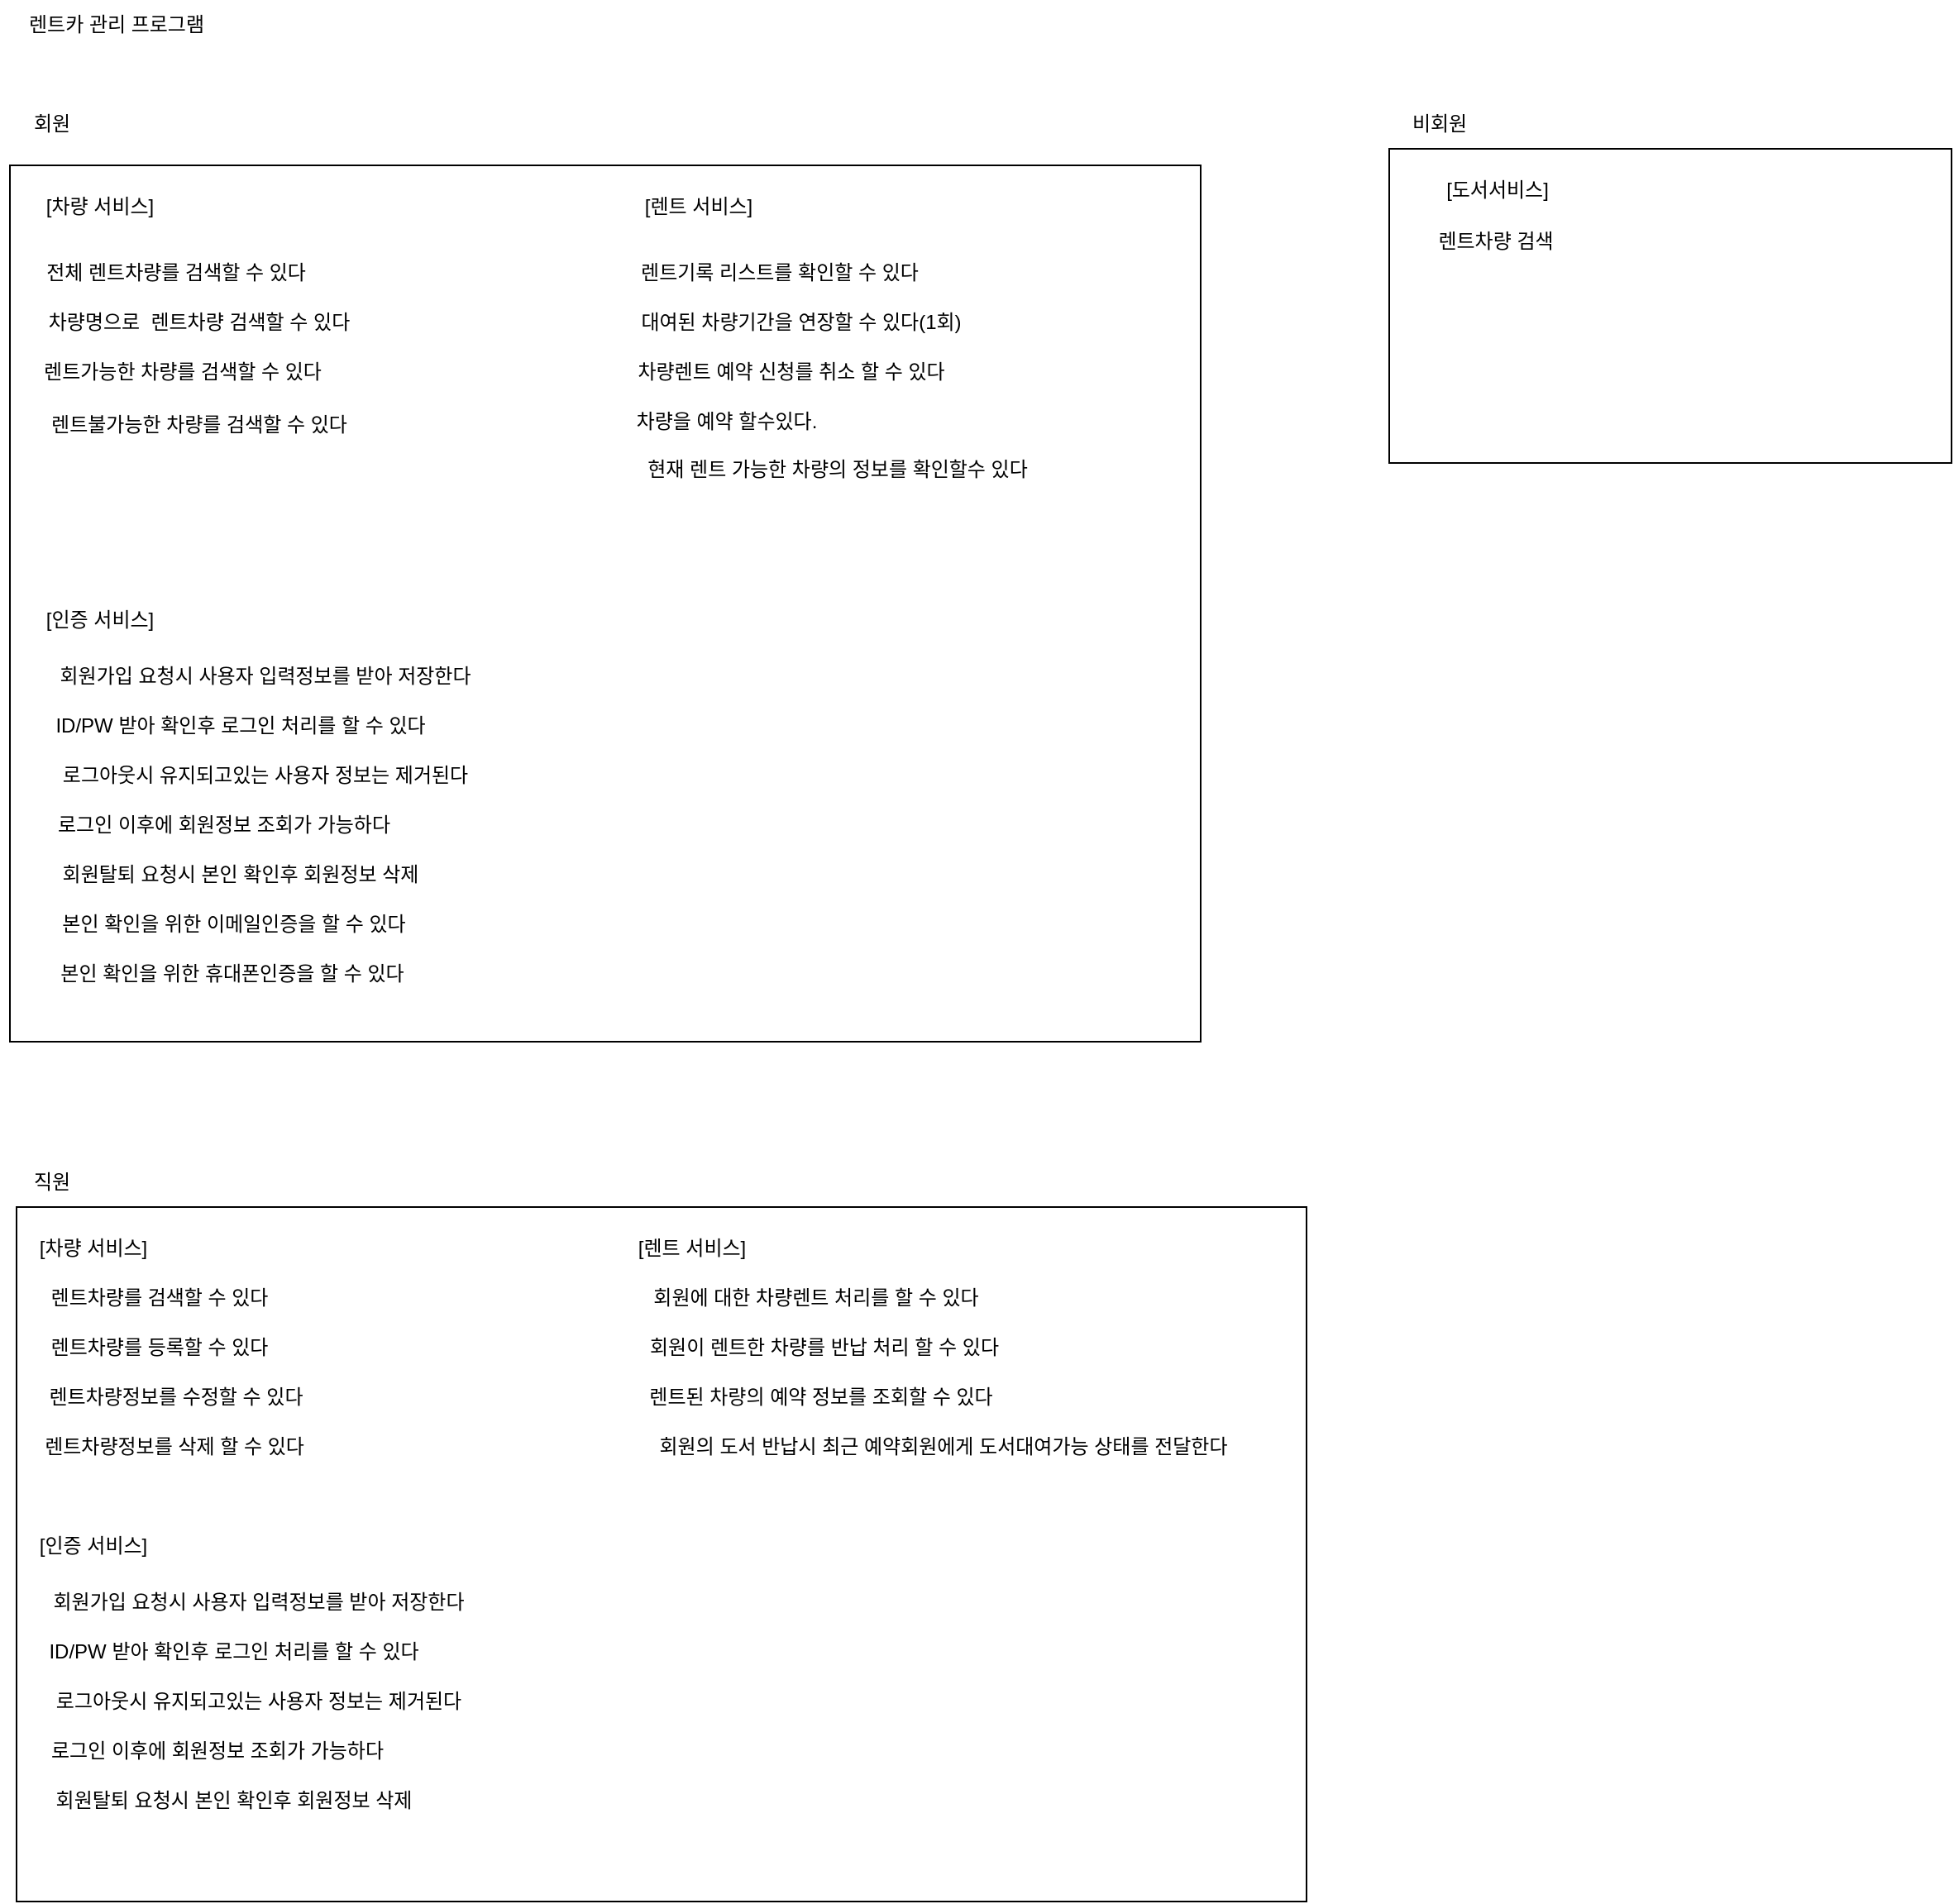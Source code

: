 <mxfile version="24.7.17" pages="3">
  <diagram name="요구사항" id="Qoukjalac5asn94txZlF">
    <mxGraphModel dx="1451" dy="835" grid="1" gridSize="10" guides="1" tooltips="1" connect="1" arrows="1" fold="1" page="1" pageScale="1" pageWidth="827" pageHeight="1169" math="0" shadow="0">
      <root>
        <mxCell id="0" />
        <mxCell id="1" parent="0" />
        <mxCell id="hbtOt1Kj1vMeolSmKQ_P-2" value="" style="rounded=0;whiteSpace=wrap;html=1;" parent="1" vertex="1">
          <mxGeometry x="-810" y="750" width="780" height="420" as="geometry" />
        </mxCell>
        <mxCell id="hbtOt1Kj1vMeolSmKQ_P-3" value="" style="rounded=0;whiteSpace=wrap;html=1;" parent="1" vertex="1">
          <mxGeometry x="20" y="110" width="340" height="190" as="geometry" />
        </mxCell>
        <mxCell id="hbtOt1Kj1vMeolSmKQ_P-4" value="&lt;div&gt;&lt;br&gt;&lt;/div&gt;" style="rounded=0;whiteSpace=wrap;html=1;" parent="1" vertex="1">
          <mxGeometry x="-814" y="120" width="720" height="530" as="geometry" />
        </mxCell>
        <mxCell id="hbtOt1Kj1vMeolSmKQ_P-5" value="렌트카 관리 프로그램" style="text;html=1;align=center;verticalAlign=middle;resizable=0;points=[];autosize=1;strokeColor=none;fillColor=none;" parent="1" vertex="1">
          <mxGeometry x="-820" y="20" width="140" height="30" as="geometry" />
        </mxCell>
        <mxCell id="hbtOt1Kj1vMeolSmKQ_P-6" value="회원" style="text;html=1;align=center;verticalAlign=middle;resizable=0;points=[];autosize=1;strokeColor=none;fillColor=none;" parent="1" vertex="1">
          <mxGeometry x="-814" y="80" width="50" height="30" as="geometry" />
        </mxCell>
        <mxCell id="hbtOt1Kj1vMeolSmKQ_P-7" value="비회원" style="text;html=1;align=center;verticalAlign=middle;resizable=0;points=[];autosize=1;strokeColor=none;fillColor=none;" parent="1" vertex="1">
          <mxGeometry x="20" y="80" width="60" height="30" as="geometry" />
        </mxCell>
        <mxCell id="hbtOt1Kj1vMeolSmKQ_P-8" value="직원" style="text;html=1;align=center;verticalAlign=middle;resizable=0;points=[];autosize=1;strokeColor=none;fillColor=none;" parent="1" vertex="1">
          <mxGeometry x="-814" y="720" width="50" height="30" as="geometry" />
        </mxCell>
        <mxCell id="hbtOt1Kj1vMeolSmKQ_P-9" value="전체 렌트차량를 검색할 수 있다" style="text;html=1;align=center;verticalAlign=middle;resizable=0;points=[];autosize=1;strokeColor=none;fillColor=none;" parent="1" vertex="1">
          <mxGeometry x="-809" y="170" width="190" height="30" as="geometry" />
        </mxCell>
        <mxCell id="hbtOt1Kj1vMeolSmKQ_P-11" value="[차량 서비스]" style="text;html=1;align=center;verticalAlign=middle;resizable=0;points=[];autosize=1;strokeColor=none;fillColor=none;" parent="1" vertex="1">
          <mxGeometry x="-805" y="130" width="90" height="30" as="geometry" />
        </mxCell>
        <mxCell id="hbtOt1Kj1vMeolSmKQ_P-12" value="[도서서비스]" style="text;html=1;align=center;verticalAlign=middle;resizable=0;points=[];autosize=1;strokeColor=none;fillColor=none;" parent="1" vertex="1">
          <mxGeometry x="40" y="120" width="90" height="30" as="geometry" />
        </mxCell>
        <mxCell id="hbtOt1Kj1vMeolSmKQ_P-13" value="[인증 서비스]" style="text;html=1;align=center;verticalAlign=middle;resizable=0;points=[];autosize=1;strokeColor=none;fillColor=none;" parent="1" vertex="1">
          <mxGeometry x="-805" y="380" width="90" height="30" as="geometry" />
        </mxCell>
        <mxCell id="hbtOt1Kj1vMeolSmKQ_P-14" value="회원가입 요청시 사용자 입력정보를 받아 저장한다" style="text;html=1;align=center;verticalAlign=middle;resizable=0;points=[];autosize=1;strokeColor=none;fillColor=none;" parent="1" vertex="1">
          <mxGeometry x="-805" y="414" width="290" height="30" as="geometry" />
        </mxCell>
        <mxCell id="hbtOt1Kj1vMeolSmKQ_P-15" value="ID/PW 받아 확인후 로그인 처리를 할 수 있다" style="text;html=1;align=center;verticalAlign=middle;resizable=0;points=[];autosize=1;strokeColor=none;fillColor=none;" parent="1" vertex="1">
          <mxGeometry x="-805" y="444" width="260" height="30" as="geometry" />
        </mxCell>
        <mxCell id="hbtOt1Kj1vMeolSmKQ_P-16" value="로그아웃시 유지되고있는 사용자 정보는 제거된다" style="text;html=1;align=center;verticalAlign=middle;resizable=0;points=[];autosize=1;strokeColor=none;fillColor=none;" parent="1" vertex="1">
          <mxGeometry x="-805" y="474" width="290" height="30" as="geometry" />
        </mxCell>
        <mxCell id="hbtOt1Kj1vMeolSmKQ_P-17" value="로그인 이후에 회원정보 조회가 가능하다" style="text;html=1;align=center;verticalAlign=middle;resizable=0;points=[];autosize=1;strokeColor=none;fillColor=none;" parent="1" vertex="1">
          <mxGeometry x="-805" y="504" width="240" height="30" as="geometry" />
        </mxCell>
        <mxCell id="hbtOt1Kj1vMeolSmKQ_P-18" value="회원탈퇴 요청시 본인 확인후 회원정보 삭제" style="text;html=1;align=center;verticalAlign=middle;resizable=0;points=[];autosize=1;strokeColor=none;fillColor=none;" parent="1" vertex="1">
          <mxGeometry x="-805" y="534" width="260" height="30" as="geometry" />
        </mxCell>
        <mxCell id="hbtOt1Kj1vMeolSmKQ_P-19" value="[인증 서비스]" style="text;html=1;align=center;verticalAlign=middle;resizable=0;points=[];autosize=1;strokeColor=none;fillColor=none;" parent="1" vertex="1">
          <mxGeometry x="-809" y="940" width="90" height="30" as="geometry" />
        </mxCell>
        <mxCell id="hbtOt1Kj1vMeolSmKQ_P-20" value="회원가입 요청시 사용자 입력정보를 받아 저장한다" style="text;html=1;align=center;verticalAlign=middle;resizable=0;points=[];autosize=1;strokeColor=none;fillColor=none;" parent="1" vertex="1">
          <mxGeometry x="-809" y="974" width="290" height="30" as="geometry" />
        </mxCell>
        <mxCell id="hbtOt1Kj1vMeolSmKQ_P-21" value="ID/PW 받아 확인후 로그인 처리를 할 수 있다" style="text;html=1;align=center;verticalAlign=middle;resizable=0;points=[];autosize=1;strokeColor=none;fillColor=none;" parent="1" vertex="1">
          <mxGeometry x="-809" y="1004" width="260" height="30" as="geometry" />
        </mxCell>
        <mxCell id="hbtOt1Kj1vMeolSmKQ_P-22" value="로그아웃시 유지되고있는 사용자 정보는 제거된다" style="text;html=1;align=center;verticalAlign=middle;resizable=0;points=[];autosize=1;strokeColor=none;fillColor=none;" parent="1" vertex="1">
          <mxGeometry x="-809" y="1034" width="290" height="30" as="geometry" />
        </mxCell>
        <mxCell id="hbtOt1Kj1vMeolSmKQ_P-23" value="로그인 이후에 회원정보 조회가 가능하다" style="text;html=1;align=center;verticalAlign=middle;resizable=0;points=[];autosize=1;strokeColor=none;fillColor=none;" parent="1" vertex="1">
          <mxGeometry x="-809" y="1064" width="240" height="30" as="geometry" />
        </mxCell>
        <mxCell id="hbtOt1Kj1vMeolSmKQ_P-24" value="회원탈퇴 요청시 본인 확인후 회원정보 삭제" style="text;html=1;align=center;verticalAlign=middle;resizable=0;points=[];autosize=1;strokeColor=none;fillColor=none;" parent="1" vertex="1">
          <mxGeometry x="-809" y="1094" width="260" height="30" as="geometry" />
        </mxCell>
        <mxCell id="hbtOt1Kj1vMeolSmKQ_P-25" value="[렌트 서비스]" style="text;html=1;align=center;verticalAlign=middle;resizable=0;points=[];autosize=1;strokeColor=none;fillColor=none;" parent="1" vertex="1">
          <mxGeometry x="-443.5" y="130" width="90" height="30" as="geometry" />
        </mxCell>
        <mxCell id="hbtOt1Kj1vMeolSmKQ_P-26" value="렌트차량를 검색할 수 있다" style="text;html=1;align=center;verticalAlign=middle;resizable=0;points=[];autosize=1;strokeColor=none;fillColor=none;" parent="1" vertex="1">
          <mxGeometry x="-809" y="790" width="170" height="30" as="geometry" />
        </mxCell>
        <mxCell id="hbtOt1Kj1vMeolSmKQ_P-27" value="[차량 서비스]" style="text;html=1;align=center;verticalAlign=middle;resizable=0;points=[];autosize=1;strokeColor=none;fillColor=none;" parent="1" vertex="1">
          <mxGeometry x="-809" y="760" width="90" height="30" as="geometry" />
        </mxCell>
        <mxCell id="hbtOt1Kj1vMeolSmKQ_P-28" value="렌트차량를 등록할 수 있다" style="text;html=1;align=center;verticalAlign=middle;resizable=0;points=[];autosize=1;strokeColor=none;fillColor=none;" parent="1" vertex="1">
          <mxGeometry x="-809" y="820" width="170" height="30" as="geometry" />
        </mxCell>
        <mxCell id="hbtOt1Kj1vMeolSmKQ_P-29" value="렌트차량정보를 수정할 수 있다" style="text;html=1;align=center;verticalAlign=middle;resizable=0;points=[];autosize=1;strokeColor=none;fillColor=none;" parent="1" vertex="1">
          <mxGeometry x="-809" y="850" width="190" height="30" as="geometry" />
        </mxCell>
        <mxCell id="hbtOt1Kj1vMeolSmKQ_P-30" value="렌트차량정보를 삭제 할 수 있다" style="text;html=1;align=center;verticalAlign=middle;resizable=0;points=[];autosize=1;strokeColor=none;fillColor=none;" parent="1" vertex="1">
          <mxGeometry x="-810" y="880" width="190" height="30" as="geometry" />
        </mxCell>
        <mxCell id="hbtOt1Kj1vMeolSmKQ_P-31" value="[렌트 서비스]" style="text;html=1;align=center;verticalAlign=middle;resizable=0;points=[];autosize=1;strokeColor=none;fillColor=none;" parent="1" vertex="1">
          <mxGeometry x="-447" y="760" width="90" height="30" as="geometry" />
        </mxCell>
        <mxCell id="hbtOt1Kj1vMeolSmKQ_P-32" value="차량렌트 예약 신청를 취소 할 수 있다" style="text;html=1;align=center;verticalAlign=middle;resizable=0;points=[];autosize=1;strokeColor=none;fillColor=none;" parent="1" vertex="1">
          <mxGeometry x="-452.5" y="230" width="220" height="30" as="geometry" />
        </mxCell>
        <mxCell id="hbtOt1Kj1vMeolSmKQ_P-33" value="회원에 대한 차량렌트 처리를 할 수 있다" style="text;html=1;align=center;verticalAlign=middle;resizable=0;points=[];autosize=1;strokeColor=none;fillColor=none;" parent="1" vertex="1">
          <mxGeometry x="-447" y="790" width="240" height="30" as="geometry" />
        </mxCell>
        <mxCell id="hbtOt1Kj1vMeolSmKQ_P-34" value="렌트기록 리스트를 확인할 수 있다" style="text;html=1;align=center;verticalAlign=middle;resizable=0;points=[];autosize=1;strokeColor=none;fillColor=none;" parent="1" vertex="1">
          <mxGeometry x="-449.5" y="170" width="200" height="30" as="geometry" />
        </mxCell>
        <mxCell id="hbtOt1Kj1vMeolSmKQ_P-36" value="회원이 렌트한 차량를 반납 처리 할 수 있다" style="text;html=1;align=center;verticalAlign=middle;resizable=0;points=[];autosize=1;strokeColor=none;fillColor=none;" parent="1" vertex="1">
          <mxGeometry x="-447" y="820" width="250" height="30" as="geometry" />
        </mxCell>
        <mxCell id="hbtOt1Kj1vMeolSmKQ_P-37" value="렌트된 차량의 예약 정보를 조회할 수 있다" style="text;html=1;align=center;verticalAlign=middle;resizable=0;points=[];autosize=1;strokeColor=none;fillColor=none;" parent="1" vertex="1">
          <mxGeometry x="-449" y="850" width="250" height="30" as="geometry" />
        </mxCell>
        <mxCell id="hbtOt1Kj1vMeolSmKQ_P-38" value="대여된 차량기간을 연장할 수 있다(1회)" style="text;html=1;align=center;verticalAlign=middle;resizable=0;points=[];autosize=1;strokeColor=none;fillColor=none;" parent="1" vertex="1">
          <mxGeometry x="-451.5" y="200" width="230" height="30" as="geometry" />
        </mxCell>
        <mxCell id="hbtOt1Kj1vMeolSmKQ_P-39" value="현재 렌트 가능한 차량의 정보를 확인할수 있다" style="text;html=1;align=center;verticalAlign=middle;resizable=0;points=[];autosize=1;strokeColor=none;fillColor=none;" parent="1" vertex="1">
          <mxGeometry x="-449" y="289" width="270" height="30" as="geometry" />
        </mxCell>
        <mxCell id="hbtOt1Kj1vMeolSmKQ_P-40" value="렌트가능한 차량를 검색할 수 있다" style="text;html=1;align=center;verticalAlign=middle;resizable=0;points=[];autosize=1;strokeColor=none;fillColor=none;" parent="1" vertex="1">
          <mxGeometry x="-810" y="230" width="200" height="30" as="geometry" />
        </mxCell>
        <mxCell id="hbtOt1Kj1vMeolSmKQ_P-41" value="차량명으로&amp;nbsp; 렌트차량 검색할 수 있다" style="text;html=1;align=center;verticalAlign=middle;resizable=0;points=[];autosize=1;strokeColor=none;fillColor=none;" parent="1" vertex="1">
          <mxGeometry x="-810" y="200" width="220" height="30" as="geometry" />
        </mxCell>
        <mxCell id="hbtOt1Kj1vMeolSmKQ_P-42" value="렌트차량 검색" style="text;html=1;align=center;verticalAlign=middle;resizable=0;points=[];autosize=1;strokeColor=none;fillColor=none;" parent="1" vertex="1">
          <mxGeometry x="34" y="151" width="100" height="30" as="geometry" />
        </mxCell>
        <mxCell id="hbtOt1Kj1vMeolSmKQ_P-43" value="렌트불가능한 차량를 검색할 수 있다" style="text;html=1;align=center;verticalAlign=middle;resizable=0;points=[];autosize=1;strokeColor=none;fillColor=none;" parent="1" vertex="1">
          <mxGeometry x="-810" y="262" width="220" height="30" as="geometry" />
        </mxCell>
        <mxCell id="hbtOt1Kj1vMeolSmKQ_P-45" value="본인 확인을 위한 이메일인증을 할 수 있다" style="text;html=1;align=center;verticalAlign=middle;resizable=0;points=[];autosize=1;strokeColor=none;fillColor=none;" parent="1" vertex="1">
          <mxGeometry x="-804" y="564" width="250" height="30" as="geometry" />
        </mxCell>
        <mxCell id="hbtOt1Kj1vMeolSmKQ_P-46" value="본인 확인을 위한 휴대폰인증을 할 수 있다" style="text;html=1;align=center;verticalAlign=middle;resizable=0;points=[];autosize=1;strokeColor=none;fillColor=none;" parent="1" vertex="1">
          <mxGeometry x="-805" y="594" width="250" height="30" as="geometry" />
        </mxCell>
        <mxCell id="hbtOt1Kj1vMeolSmKQ_P-47" value="회원의 도서 반납시&amp;nbsp;최근 예약회원에게 도서대여가능 상태를 전달한다" style="text;html=1;align=center;verticalAlign=middle;resizable=0;points=[];autosize=1;strokeColor=none;fillColor=none;" parent="1" vertex="1">
          <mxGeometry x="-445" y="880" width="390" height="30" as="geometry" />
        </mxCell>
        <mxCell id="hbtOt1Kj1vMeolSmKQ_P-48" value="차량을 예약 할수있다." style="text;html=1;align=center;verticalAlign=middle;resizable=0;points=[];autosize=1;strokeColor=none;fillColor=none;" parent="1" vertex="1">
          <mxGeometry x="-451" y="260" width="140" height="30" as="geometry" />
        </mxCell>
      </root>
    </mxGraphModel>
  </diagram>
  <diagram id="NFHfO9UkUiH8mHWCnLNZ" name="유스케이스 다이어그램">
    <mxGraphModel dx="2231" dy="1205" grid="1" gridSize="10" guides="1" tooltips="1" connect="1" arrows="1" fold="1" page="1" pageScale="1" pageWidth="827" pageHeight="1169" math="0" shadow="0">
      <root>
        <mxCell id="0" />
        <mxCell id="1" parent="0" />
        <mxCell id="keBZ6Y5316cD8JFvudbW-1" value="비회원" style="shape=umlActor;verticalLabelPosition=bottom;verticalAlign=top;html=1;outlineConnect=0;" parent="1" vertex="1">
          <mxGeometry x="80" y="180" width="30" height="60" as="geometry" />
        </mxCell>
        <mxCell id="keBZ6Y5316cD8JFvudbW-2" value="직원" style="shape=umlActor;verticalLabelPosition=bottom;verticalAlign=top;html=1;outlineConnect=0;" parent="1" vertex="1">
          <mxGeometry x="1642.63" y="280" width="30" height="60" as="geometry" />
        </mxCell>
        <mxCell id="keBZ6Y5316cD8JFvudbW-3" value="회원" style="shape=umlActor;verticalLabelPosition=bottom;verticalAlign=top;html=1;outlineConnect=0;" parent="1" vertex="1">
          <mxGeometry x="80" y="480" width="30" height="60" as="geometry" />
        </mxCell>
        <mxCell id="keBZ6Y5316cD8JFvudbW-8" value="인증" style="ellipse;whiteSpace=wrap;html=1;" parent="1" vertex="1">
          <mxGeometry x="923" y="320" width="100" height="50" as="geometry" />
        </mxCell>
        <mxCell id="keBZ6Y5316cD8JFvudbW-9" value="렌트차량 조회" style="ellipse;whiteSpace=wrap;html=1;" parent="1" vertex="1">
          <mxGeometry x="493" y="210" width="80" height="60" as="geometry" />
        </mxCell>
        <mxCell id="d6-4DOATnsMB2Ywgtus2-5" value="" style="edgeStyle=orthogonalEdgeStyle;rounded=0;orthogonalLoop=1;jettySize=auto;html=1;" parent="1" source="keBZ6Y5316cD8JFvudbW-10" target="keBZ6Y5316cD8JFvudbW-9" edge="1">
          <mxGeometry relative="1" as="geometry" />
        </mxCell>
        <mxCell id="keBZ6Y5316cD8JFvudbW-10" value="전체" style="ellipse;whiteSpace=wrap;html=1;" parent="1" vertex="1">
          <mxGeometry x="483" y="130" width="50" height="40" as="geometry" />
        </mxCell>
        <mxCell id="d6-4DOATnsMB2Ywgtus2-6" value="" style="edgeStyle=orthogonalEdgeStyle;rounded=0;orthogonalLoop=1;jettySize=auto;html=1;" parent="1" source="keBZ6Y5316cD8JFvudbW-11" target="keBZ6Y5316cD8JFvudbW-9" edge="1">
          <mxGeometry relative="1" as="geometry" />
        </mxCell>
        <mxCell id="keBZ6Y5316cD8JFvudbW-11" value="특정차량&lt;div&gt;(필터)&lt;/div&gt;" style="ellipse;whiteSpace=wrap;html=1;" parent="1" vertex="1">
          <mxGeometry x="537" y="130" width="50" height="40" as="geometry" />
        </mxCell>
        <mxCell id="keBZ6Y5316cD8JFvudbW-12" value="차량 렌트" style="ellipse;whiteSpace=wrap;html=1;" parent="1" vertex="1">
          <mxGeometry x="498" y="430" width="70" height="50" as="geometry" />
        </mxCell>
        <mxCell id="keBZ6Y5316cD8JFvudbW-13" value="내 정보" style="ellipse;whiteSpace=wrap;html=1;" parent="1" vertex="1">
          <mxGeometry x="278" y="720.0" width="80" height="55" as="geometry" />
        </mxCell>
        <mxCell id="d6-4DOATnsMB2Ywgtus2-8" value="" style="edgeStyle=orthogonalEdgeStyle;rounded=0;orthogonalLoop=1;jettySize=auto;html=1;" parent="1" source="keBZ6Y5316cD8JFvudbW-14" target="keBZ6Y5316cD8JFvudbW-13" edge="1">
          <mxGeometry relative="1" as="geometry" />
        </mxCell>
        <mxCell id="keBZ6Y5316cD8JFvudbW-14" value="개인정보" style="ellipse;whiteSpace=wrap;html=1;" parent="1" vertex="1">
          <mxGeometry x="218" y="820.0" width="70" height="50" as="geometry" />
        </mxCell>
        <mxCell id="I7nzLNgWEZ6sEL5dN2Sg-16" value="" style="edgeStyle=orthogonalEdgeStyle;rounded=0;orthogonalLoop=1;jettySize=auto;html=1;" parent="1" source="keBZ6Y5316cD8JFvudbW-15" target="keBZ6Y5316cD8JFvudbW-13" edge="1">
          <mxGeometry relative="1" as="geometry" />
        </mxCell>
        <mxCell id="keBZ6Y5316cD8JFvudbW-15" value="렌트정보" style="ellipse;whiteSpace=wrap;html=1;" parent="1" vertex="1">
          <mxGeometry x="353" y="820.0" width="70" height="50" as="geometry" />
        </mxCell>
        <mxCell id="d6-4DOATnsMB2Ywgtus2-1" value="" style="endArrow=open;dashed=1;html=1;rounded=0;exitX=0.5;exitY=0;exitDx=0;exitDy=0;entryX=0.5;entryY=1;entryDx=0;entryDy=0;endFill=0;" parent="1" source="keBZ6Y5316cD8JFvudbW-12" target="keBZ6Y5316cD8JFvudbW-9" edge="1">
          <mxGeometry width="50" height="50" relative="1" as="geometry">
            <mxPoint x="693" y="380" as="sourcePoint" />
            <mxPoint x="743" y="330" as="targetPoint" />
          </mxGeometry>
        </mxCell>
        <mxCell id="d6-4DOATnsMB2Ywgtus2-2" value="&amp;lt;&amp;lt;include&amp;gt;&amp;gt;" style="edgeLabel;html=1;align=center;verticalAlign=middle;resizable=0;points=[];" parent="d6-4DOATnsMB2Ywgtus2-1" vertex="1" connectable="0">
          <mxGeometry x="0.332" y="-2" relative="1" as="geometry">
            <mxPoint x="-2" y="13" as="offset" />
          </mxGeometry>
        </mxCell>
        <mxCell id="d6-4DOATnsMB2Ywgtus2-9" value="렌트차량&lt;div&gt;관리&lt;/div&gt;" style="ellipse;whiteSpace=wrap;html=1;" parent="1" vertex="1">
          <mxGeometry x="1332.63" y="200" width="90" height="40" as="geometry" />
        </mxCell>
        <mxCell id="d6-4DOATnsMB2Ywgtus2-18" value="" style="edgeStyle=orthogonalEdgeStyle;rounded=0;orthogonalLoop=1;jettySize=auto;html=1;" parent="1" source="d6-4DOATnsMB2Ywgtus2-10" target="d6-4DOATnsMB2Ywgtus2-9" edge="1">
          <mxGeometry relative="1" as="geometry" />
        </mxCell>
        <mxCell id="d6-4DOATnsMB2Ywgtus2-10" value="렌트차량&lt;div&gt;등록&lt;/div&gt;" style="ellipse;whiteSpace=wrap;html=1;" parent="1" vertex="1">
          <mxGeometry x="1322.63" y="120" width="60" height="40" as="geometry" />
        </mxCell>
        <mxCell id="d6-4DOATnsMB2Ywgtus2-14" value="" style="edgeStyle=orthogonalEdgeStyle;rounded=0;orthogonalLoop=1;jettySize=auto;html=1;" parent="1" source="d6-4DOATnsMB2Ywgtus2-11" target="d6-4DOATnsMB2Ywgtus2-9" edge="1">
          <mxGeometry relative="1" as="geometry">
            <Array as="points">
              <mxPoint x="1292.63" y="180" />
              <mxPoint x="1377.63" y="180" />
            </Array>
          </mxGeometry>
        </mxCell>
        <mxCell id="d6-4DOATnsMB2Ywgtus2-11" value="렌트차량&lt;div&gt;정보수정&lt;/div&gt;" style="ellipse;whiteSpace=wrap;html=1;rotation=0;" parent="1" vertex="1">
          <mxGeometry x="1262.63" y="120" width="60" height="40" as="geometry" />
        </mxCell>
        <mxCell id="d6-4DOATnsMB2Ywgtus2-15" value="" style="edgeStyle=orthogonalEdgeStyle;rounded=0;orthogonalLoop=1;jettySize=auto;html=1;" parent="1" source="d6-4DOATnsMB2Ywgtus2-12" target="d6-4DOATnsMB2Ywgtus2-9" edge="1">
          <mxGeometry relative="1" as="geometry">
            <Array as="points">
              <mxPoint x="1472.63" y="180" />
              <mxPoint x="1377.63" y="180" />
            </Array>
          </mxGeometry>
        </mxCell>
        <mxCell id="d6-4DOATnsMB2Ywgtus2-12" value="렌트차량&lt;div&gt;조회&lt;/div&gt;" style="ellipse;whiteSpace=wrap;html=1;" parent="1" vertex="1">
          <mxGeometry x="1442.63" y="120" width="60" height="40" as="geometry" />
        </mxCell>
        <mxCell id="d6-4DOATnsMB2Ywgtus2-17" value="" style="edgeStyle=orthogonalEdgeStyle;rounded=0;orthogonalLoop=1;jettySize=auto;html=1;" parent="1" source="d6-4DOATnsMB2Ywgtus2-13" target="d6-4DOATnsMB2Ywgtus2-9" edge="1">
          <mxGeometry relative="1" as="geometry" />
        </mxCell>
        <mxCell id="d6-4DOATnsMB2Ywgtus2-13" value="렌트차량&lt;div&gt;삭제&lt;/div&gt;" style="ellipse;whiteSpace=wrap;html=1;" parent="1" vertex="1">
          <mxGeometry x="1382.63" y="120" width="60" height="40" as="geometry" />
        </mxCell>
        <mxCell id="I7nzLNgWEZ6sEL5dN2Sg-2" value="렌트&lt;div&gt;기록&lt;/div&gt;" style="ellipse;whiteSpace=wrap;html=1;" parent="1" vertex="1">
          <mxGeometry x="360" y="910" width="56" height="50" as="geometry" />
        </mxCell>
        <mxCell id="I7nzLNgWEZ6sEL5dN2Sg-5" value="회원관리" style="ellipse;whiteSpace=wrap;html=1;" parent="1" vertex="1">
          <mxGeometry x="1332.63" y="415" width="97.5" height="50" as="geometry" />
        </mxCell>
        <mxCell id="I7nzLNgWEZ6sEL5dN2Sg-15" value="" style="edgeStyle=orthogonalEdgeStyle;rounded=0;orthogonalLoop=1;jettySize=auto;html=1;" parent="1" source="I7nzLNgWEZ6sEL5dN2Sg-9" target="I7nzLNgWEZ6sEL5dN2Sg-5" edge="1">
          <mxGeometry relative="1" as="geometry" />
        </mxCell>
        <mxCell id="I7nzLNgWEZ6sEL5dN2Sg-9" value="회원조회" style="ellipse;whiteSpace=wrap;html=1;rotation=0;" parent="1" vertex="1">
          <mxGeometry x="1312.63" y="500" width="60" height="40" as="geometry" />
        </mxCell>
        <mxCell id="I7nzLNgWEZ6sEL5dN2Sg-17" value="" style="edgeStyle=orthogonalEdgeStyle;rounded=0;orthogonalLoop=1;jettySize=auto;html=1;" parent="1" source="I7nzLNgWEZ6sEL5dN2Sg-10" target="I7nzLNgWEZ6sEL5dN2Sg-5" edge="1">
          <mxGeometry relative="1" as="geometry">
            <Array as="points">
              <mxPoint x="1442.63" y="480" />
              <mxPoint x="1381.63" y="480" />
            </Array>
          </mxGeometry>
        </mxCell>
        <mxCell id="I7nzLNgWEZ6sEL5dN2Sg-10" value="특정회원조회" style="ellipse;whiteSpace=wrap;html=1;rotation=0;" parent="1" vertex="1">
          <mxGeometry x="1412.63" y="500" width="60" height="40" as="geometry" />
        </mxCell>
        <mxCell id="I7nzLNgWEZ6sEL5dN2Sg-14" value="" style="edgeStyle=orthogonalEdgeStyle;rounded=0;orthogonalLoop=1;jettySize=auto;html=1;" parent="1" source="I7nzLNgWEZ6sEL5dN2Sg-11" target="I7nzLNgWEZ6sEL5dN2Sg-10" edge="1">
          <mxGeometry relative="1" as="geometry" />
        </mxCell>
        <mxCell id="I7nzLNgWEZ6sEL5dN2Sg-11" value="회원삭제" style="ellipse;whiteSpace=wrap;html=1;rotation=0;" parent="1" vertex="1">
          <mxGeometry x="1452.63" y="590" width="60" height="40" as="geometry" />
        </mxCell>
        <mxCell id="I7nzLNgWEZ6sEL5dN2Sg-13" value="" style="edgeStyle=orthogonalEdgeStyle;rounded=0;orthogonalLoop=1;jettySize=auto;html=1;" parent="1" source="I7nzLNgWEZ6sEL5dN2Sg-12" target="I7nzLNgWEZ6sEL5dN2Sg-10" edge="1">
          <mxGeometry relative="1" as="geometry" />
        </mxCell>
        <mxCell id="I7nzLNgWEZ6sEL5dN2Sg-12" value="회원렌트기록조회" style="ellipse;whiteSpace=wrap;html=1;rotation=0;" parent="1" vertex="1">
          <mxGeometry x="1382.63" y="590" width="60" height="40" as="geometry" />
        </mxCell>
        <mxCell id="I7nzLNgWEZ6sEL5dN2Sg-19" value="" style="endArrow=classic;html=1;rounded=0;exitX=0.5;exitY=0.5;exitDx=0;exitDy=0;exitPerimeter=0;entryX=0;entryY=0.5;entryDx=0;entryDy=0;" parent="1" source="keBZ6Y5316cD8JFvudbW-3" target="keBZ6Y5316cD8JFvudbW-12" edge="1">
          <mxGeometry width="50" height="50" relative="1" as="geometry">
            <mxPoint x="720" y="450" as="sourcePoint" />
            <mxPoint x="770" y="400" as="targetPoint" />
          </mxGeometry>
        </mxCell>
        <mxCell id="I7nzLNgWEZ6sEL5dN2Sg-20" value="" style="endArrow=classic;html=1;rounded=0;exitX=0.5;exitY=0.5;exitDx=0;exitDy=0;exitPerimeter=0;entryX=0.5;entryY=0;entryDx=0;entryDy=0;" parent="1" source="keBZ6Y5316cD8JFvudbW-3" target="keBZ6Y5316cD8JFvudbW-13" edge="1">
          <mxGeometry width="50" height="50" relative="1" as="geometry">
            <mxPoint x="720" y="450" as="sourcePoint" />
            <mxPoint x="218.02" y="843" as="targetPoint" />
          </mxGeometry>
        </mxCell>
        <mxCell id="I7nzLNgWEZ6sEL5dN2Sg-21" value="" style="endArrow=classic;html=1;rounded=0;exitX=0.5;exitY=0.5;exitDx=0;exitDy=0;exitPerimeter=0;entryX=0;entryY=0.5;entryDx=0;entryDy=0;" parent="1" source="keBZ6Y5316cD8JFvudbW-1" target="keBZ6Y5316cD8JFvudbW-9" edge="1">
          <mxGeometry width="50" height="50" relative="1" as="geometry">
            <mxPoint x="720" y="450" as="sourcePoint" />
            <mxPoint x="770" y="400" as="targetPoint" />
          </mxGeometry>
        </mxCell>
        <mxCell id="I7nzLNgWEZ6sEL5dN2Sg-22" value="" style="endArrow=open;dashed=1;html=1;rounded=0;exitX=1;exitY=0.5;exitDx=0;exitDy=0;entryX=0;entryY=0.5;entryDx=0;entryDy=0;endFill=0;" parent="1" source="keBZ6Y5316cD8JFvudbW-12" target="keBZ6Y5316cD8JFvudbW-8" edge="1">
          <mxGeometry width="50" height="50" relative="1" as="geometry">
            <mxPoint x="543" y="360" as="sourcePoint" />
            <mxPoint x="543" y="280" as="targetPoint" />
          </mxGeometry>
        </mxCell>
        <mxCell id="I7nzLNgWEZ6sEL5dN2Sg-23" value="&amp;lt;&amp;lt;include&amp;gt;&amp;gt;" style="edgeLabel;html=1;align=center;verticalAlign=middle;resizable=0;points=[];" parent="I7nzLNgWEZ6sEL5dN2Sg-22" vertex="1" connectable="0">
          <mxGeometry x="0.332" y="-2" relative="1" as="geometry">
            <mxPoint x="-40" y="3" as="offset" />
          </mxGeometry>
        </mxCell>
        <mxCell id="I7nzLNgWEZ6sEL5dN2Sg-24" value="" style="endArrow=open;dashed=1;html=1;rounded=0;exitX=0;exitY=0.5;exitDx=0;exitDy=0;entryX=1;entryY=1;entryDx=0;entryDy=0;endFill=0;" parent="1" source="I7nzLNgWEZ6sEL5dN2Sg-5" target="keBZ6Y5316cD8JFvudbW-8" edge="1">
          <mxGeometry width="50" height="50" relative="1" as="geometry">
            <mxPoint x="578" y="385" as="sourcePoint" />
            <mxPoint x="813" y="355" as="targetPoint" />
          </mxGeometry>
        </mxCell>
        <mxCell id="I7nzLNgWEZ6sEL5dN2Sg-25" value="&amp;lt;&amp;lt;include&amp;gt;&amp;gt;" style="edgeLabel;html=1;align=center;verticalAlign=middle;resizable=0;points=[];" parent="I7nzLNgWEZ6sEL5dN2Sg-24" vertex="1" connectable="0">
          <mxGeometry x="0.332" y="-2" relative="1" as="geometry">
            <mxPoint x="26" y="10" as="offset" />
          </mxGeometry>
        </mxCell>
        <mxCell id="I7nzLNgWEZ6sEL5dN2Sg-26" value="" style="endArrow=open;dashed=1;html=1;rounded=0;exitX=0;exitY=0.5;exitDx=0;exitDy=0;entryX=0.971;entryY=0.358;entryDx=0;entryDy=0;endFill=0;entryPerimeter=0;" parent="1" source="d6-4DOATnsMB2Ywgtus2-9" target="keBZ6Y5316cD8JFvudbW-8" edge="1">
          <mxGeometry width="50" height="50" relative="1" as="geometry">
            <mxPoint x="1133" y="490" as="sourcePoint" />
            <mxPoint x="898" y="373" as="targetPoint" />
          </mxGeometry>
        </mxCell>
        <mxCell id="I7nzLNgWEZ6sEL5dN2Sg-27" value="&amp;lt;&amp;lt;include&amp;gt;&amp;gt;" style="edgeLabel;html=1;align=center;verticalAlign=middle;resizable=0;points=[];" parent="I7nzLNgWEZ6sEL5dN2Sg-26" vertex="1" connectable="0">
          <mxGeometry x="0.332" y="-2" relative="1" as="geometry">
            <mxPoint x="49" y="-20" as="offset" />
          </mxGeometry>
        </mxCell>
        <mxCell id="I7nzLNgWEZ6sEL5dN2Sg-28" value="" style="endArrow=classic;html=1;rounded=0;exitX=0.5;exitY=0.5;exitDx=0;exitDy=0;exitPerimeter=0;entryX=1;entryY=0.5;entryDx=0;entryDy=0;" parent="1" source="keBZ6Y5316cD8JFvudbW-2" target="d6-4DOATnsMB2Ywgtus2-9" edge="1">
          <mxGeometry width="50" height="50" relative="1" as="geometry">
            <mxPoint x="1102.63" y="420" as="sourcePoint" />
            <mxPoint x="1152.63" y="370" as="targetPoint" />
          </mxGeometry>
        </mxCell>
        <mxCell id="I7nzLNgWEZ6sEL5dN2Sg-29" value="" style="endArrow=classic;html=1;rounded=0;exitX=0.5;exitY=0.5;exitDx=0;exitDy=0;exitPerimeter=0;entryX=1;entryY=0.5;entryDx=0;entryDy=0;" parent="1" source="keBZ6Y5316cD8JFvudbW-2" target="I7nzLNgWEZ6sEL5dN2Sg-5" edge="1">
          <mxGeometry width="50" height="50" relative="1" as="geometry">
            <mxPoint x="1102.63" y="420" as="sourcePoint" />
            <mxPoint x="1152.63" y="370" as="targetPoint" />
          </mxGeometry>
        </mxCell>
        <mxCell id="I7nzLNgWEZ6sEL5dN2Sg-31" value="결제" style="ellipse;whiteSpace=wrap;html=1;" parent="1" vertex="1">
          <mxGeometry x="893" y="515" width="90" height="55" as="geometry" />
        </mxCell>
        <mxCell id="I7nzLNgWEZ6sEL5dN2Sg-32" value="결제 대행사" style="shape=umlActor;verticalLabelPosition=bottom;verticalAlign=top;html=1;outlineConnect=0;" parent="1" vertex="1">
          <mxGeometry x="1070" y="515" width="30" height="60" as="geometry" />
        </mxCell>
        <mxCell id="I7nzLNgWEZ6sEL5dN2Sg-33" value="" style="endArrow=classic;html=1;rounded=0;exitX=1;exitY=0.5;exitDx=0;exitDy=0;entryX=0.5;entryY=0.5;entryDx=0;entryDy=0;entryPerimeter=0;" parent="1" source="I7nzLNgWEZ6sEL5dN2Sg-31" target="I7nzLNgWEZ6sEL5dN2Sg-32" edge="1">
          <mxGeometry width="50" height="50" relative="1" as="geometry">
            <mxPoint x="753" y="400.0" as="sourcePoint" />
            <mxPoint x="803" y="350.0" as="targetPoint" />
          </mxGeometry>
        </mxCell>
        <mxCell id="dRbuCvUIIFkMvsFP-U9X-6" value="" style="endArrow=classic;html=1;rounded=0;exitX=0.5;exitY=0;exitDx=0;exitDy=0;entryX=0.5;entryY=1;entryDx=0;entryDy=0;" parent="1" source="I7nzLNgWEZ6sEL5dN2Sg-2" target="keBZ6Y5316cD8JFvudbW-15" edge="1">
          <mxGeometry width="50" height="50" relative="1" as="geometry">
            <mxPoint x="598" y="650" as="sourcePoint" />
            <mxPoint x="648" y="600" as="targetPoint" />
          </mxGeometry>
        </mxCell>
        <mxCell id="dRbuCvUIIFkMvsFP-U9X-21" value="예약 날짜 및 시간 선택" style="ellipse;whiteSpace=wrap;html=1;" parent="1" vertex="1">
          <mxGeometry x="374" y="665" width="70" height="50" as="geometry" />
        </mxCell>
        <mxCell id="dRbuCvUIIFkMvsFP-U9X-22" value="차량 인수/반납 장소 선택" style="ellipse;whiteSpace=wrap;html=1;" parent="1" vertex="1">
          <mxGeometry x="444" y="665" width="71" height="50" as="geometry" />
        </mxCell>
        <mxCell id="dRbuCvUIIFkMvsFP-U9X-24" value="" style="edgeStyle=orthogonalEdgeStyle;rounded=0;orthogonalLoop=1;jettySize=auto;html=1;exitX=0.5;exitY=0;exitDx=0;exitDy=0;entryX=0.5;entryY=1;entryDx=0;entryDy=0;" parent="1" source="dRbuCvUIIFkMvsFP-U9X-21" target="keBZ6Y5316cD8JFvudbW-12" edge="1">
          <mxGeometry relative="1" as="geometry">
            <mxPoint x="496" y="495" as="sourcePoint" />
            <mxPoint x="486" y="535" as="targetPoint" />
          </mxGeometry>
        </mxCell>
        <mxCell id="dRbuCvUIIFkMvsFP-U9X-25" value="" style="edgeStyle=orthogonalEdgeStyle;rounded=0;orthogonalLoop=1;jettySize=auto;html=1;exitX=0.5;exitY=0;exitDx=0;exitDy=0;entryX=0.5;entryY=1;entryDx=0;entryDy=0;" parent="1" source="dRbuCvUIIFkMvsFP-U9X-22" target="keBZ6Y5316cD8JFvudbW-12" edge="1">
          <mxGeometry relative="1" as="geometry">
            <mxPoint x="456" y="595" as="sourcePoint" />
            <mxPoint x="486" y="535" as="targetPoint" />
          </mxGeometry>
        </mxCell>
        <mxCell id="dRbuCvUIIFkMvsFP-U9X-26" value="예약 상태 확인" style="ellipse;whiteSpace=wrap;html=1;" parent="1" vertex="1">
          <mxGeometry x="515" y="665" width="71" height="50" as="geometry" />
        </mxCell>
        <mxCell id="dRbuCvUIIFkMvsFP-U9X-27" value="예약 일정 및 차량 변경" style="ellipse;whiteSpace=wrap;html=1;" parent="1" vertex="1">
          <mxGeometry x="586" y="665" width="71" height="50" as="geometry" />
        </mxCell>
        <mxCell id="dRbuCvUIIFkMvsFP-U9X-28" value="" style="edgeStyle=orthogonalEdgeStyle;rounded=0;orthogonalLoop=1;jettySize=auto;html=1;exitX=0.585;exitY=-0.003;exitDx=0;exitDy=0;entryX=0.5;entryY=1;entryDx=0;entryDy=0;exitPerimeter=0;" parent="1" source="dRbuCvUIIFkMvsFP-U9X-26" target="keBZ6Y5316cD8JFvudbW-12" edge="1">
          <mxGeometry relative="1" as="geometry">
            <mxPoint x="402" y="615" as="sourcePoint" />
            <mxPoint x="542" y="535" as="targetPoint" />
          </mxGeometry>
        </mxCell>
        <mxCell id="dRbuCvUIIFkMvsFP-U9X-29" value="" style="edgeStyle=orthogonalEdgeStyle;rounded=0;orthogonalLoop=1;jettySize=auto;html=1;exitX=0.5;exitY=0;exitDx=0;exitDy=0;entryX=0.5;entryY=1;entryDx=0;entryDy=0;" parent="1" source="dRbuCvUIIFkMvsFP-U9X-27" target="keBZ6Y5316cD8JFvudbW-12" edge="1">
          <mxGeometry relative="1" as="geometry">
            <mxPoint x="530" y="665" as="sourcePoint" />
            <mxPoint x="542" y="535" as="targetPoint" />
          </mxGeometry>
        </mxCell>
        <mxCell id="dRbuCvUIIFkMvsFP-U9X-30" value="취소 정책에 따른 예약 최소&amp;nbsp;" style="ellipse;whiteSpace=wrap;html=1;" parent="1" vertex="1">
          <mxGeometry x="657" y="665" width="71" height="50" as="geometry" />
        </mxCell>
        <mxCell id="dRbuCvUIIFkMvsFP-U9X-31" value="" style="edgeStyle=orthogonalEdgeStyle;rounded=0;orthogonalLoop=1;jettySize=auto;html=1;exitX=0.5;exitY=0;exitDx=0;exitDy=0;entryX=0.5;entryY=1;entryDx=0;entryDy=0;" parent="1" source="dRbuCvUIIFkMvsFP-U9X-30" target="keBZ6Y5316cD8JFvudbW-12" edge="1">
          <mxGeometry relative="1" as="geometry">
            <mxPoint x="600" y="665" as="sourcePoint" />
            <mxPoint x="598" y="535" as="targetPoint" />
          </mxGeometry>
        </mxCell>
        <mxCell id="dRbuCvUIIFkMvsFP-U9X-33" value="개인정보&amp;nbsp;&lt;div&gt;업데이트&lt;/div&gt;" style="ellipse;whiteSpace=wrap;html=1;" parent="1" vertex="1">
          <mxGeometry x="170" y="920" width="56" height="50" as="geometry" />
        </mxCell>
        <mxCell id="dRbuCvUIIFkMvsFP-U9X-36" style="edgeStyle=orthogonalEdgeStyle;rounded=0;orthogonalLoop=1;jettySize=auto;html=1;exitX=1;exitY=0.5;exitDx=0;exitDy=0;entryX=0;entryY=0.5;entryDx=0;entryDy=0;" parent="1" source="dRbuCvUIIFkMvsFP-U9X-34" target="dRbuCvUIIFkMvsFP-U9X-35" edge="1">
          <mxGeometry relative="1" as="geometry" />
        </mxCell>
        <mxCell id="dRbuCvUIIFkMvsFP-U9X-34" value="회원 탈퇴" style="ellipse;whiteSpace=wrap;html=1;" parent="1" vertex="1">
          <mxGeometry x="226" y="920" width="56" height="50" as="geometry" />
        </mxCell>
        <mxCell id="dRbuCvUIIFkMvsFP-U9X-35" value="기본 정보" style="ellipse;whiteSpace=wrap;html=1;" parent="1" vertex="1">
          <mxGeometry x="280" y="920" width="56" height="50" as="geometry" />
        </mxCell>
        <mxCell id="dRbuCvUIIFkMvsFP-U9X-37" value="" style="edgeStyle=orthogonalEdgeStyle;rounded=0;orthogonalLoop=1;jettySize=auto;html=1;exitX=0.5;exitY=0;exitDx=0;exitDy=0;entryX=0.5;entryY=1;entryDx=0;entryDy=0;" parent="1" source="dRbuCvUIIFkMvsFP-U9X-33" target="keBZ6Y5316cD8JFvudbW-14" edge="1">
          <mxGeometry relative="1" as="geometry">
            <mxPoint x="263" y="830" as="sourcePoint" />
            <mxPoint x="328" y="785" as="targetPoint" />
          </mxGeometry>
        </mxCell>
        <mxCell id="dRbuCvUIIFkMvsFP-U9X-38" value="" style="edgeStyle=orthogonalEdgeStyle;rounded=0;orthogonalLoop=1;jettySize=auto;html=1;exitX=0.5;exitY=0;exitDx=0;exitDy=0;entryX=0.5;entryY=1;entryDx=0;entryDy=0;" parent="1" source="dRbuCvUIIFkMvsFP-U9X-34" target="keBZ6Y5316cD8JFvudbW-14" edge="1">
          <mxGeometry relative="1" as="geometry">
            <mxPoint x="200" y="930" as="sourcePoint" />
            <mxPoint x="263" y="880" as="targetPoint" />
          </mxGeometry>
        </mxCell>
        <mxCell id="dRbuCvUIIFkMvsFP-U9X-39" value="" style="edgeStyle=orthogonalEdgeStyle;rounded=0;orthogonalLoop=1;jettySize=auto;html=1;exitX=0.5;exitY=0;exitDx=0;exitDy=0;entryX=0.5;entryY=1;entryDx=0;entryDy=0;" parent="1" source="dRbuCvUIIFkMvsFP-U9X-35" target="keBZ6Y5316cD8JFvudbW-14" edge="1">
          <mxGeometry relative="1" as="geometry">
            <mxPoint x="210" y="940" as="sourcePoint" />
            <mxPoint x="273" y="890" as="targetPoint" />
          </mxGeometry>
        </mxCell>
        <mxCell id="dRbuCvUIIFkMvsFP-U9X-40" value="" style="endArrow=classic;html=1;rounded=0;exitX=1;exitY=0.5;exitDx=0;exitDy=0;entryX=0;entryY=0.5;entryDx=0;entryDy=0;" parent="1" source="keBZ6Y5316cD8JFvudbW-12" target="I7nzLNgWEZ6sEL5dN2Sg-31" edge="1">
          <mxGeometry width="50" height="50" relative="1" as="geometry">
            <mxPoint x="607" y="480" as="sourcePoint" />
            <mxPoint x="568" y="403" as="targetPoint" />
          </mxGeometry>
        </mxCell>
        <mxCell id="JerIThc9ODtXrOCP2Q5j-1" value="렌트 연장" style="ellipse;whiteSpace=wrap;html=1;" vertex="1" parent="1">
          <mxGeometry x="728" y="665" width="71" height="50" as="geometry" />
        </mxCell>
        <mxCell id="JerIThc9ODtXrOCP2Q5j-2" value="" style="edgeStyle=orthogonalEdgeStyle;rounded=0;orthogonalLoop=1;jettySize=auto;html=1;exitX=0.5;exitY=0;exitDx=0;exitDy=0;entryX=0.5;entryY=1;entryDx=0;entryDy=0;" edge="1" parent="1" source="JerIThc9ODtXrOCP2Q5j-1" target="keBZ6Y5316cD8JFvudbW-12">
          <mxGeometry relative="1" as="geometry">
            <mxPoint x="672" y="620" as="sourcePoint" />
            <mxPoint x="543" y="490" as="targetPoint" />
          </mxGeometry>
        </mxCell>
        <mxCell id="JerIThc9ODtXrOCP2Q5j-3" value="" style="endArrow=classic;html=1;rounded=0;exitX=1;exitY=0.5;exitDx=0;exitDy=0;entryX=0.5;entryY=1;entryDx=0;entryDy=0;" edge="1" parent="1" source="JerIThc9ODtXrOCP2Q5j-1" target="I7nzLNgWEZ6sEL5dN2Sg-31">
          <mxGeometry width="50" height="50" relative="1" as="geometry">
            <mxPoint x="578" y="465" as="sourcePoint" />
            <mxPoint x="903" y="553" as="targetPoint" />
          </mxGeometry>
        </mxCell>
      </root>
    </mxGraphModel>
  </diagram>
  <diagram id="T3rdECw1ivwrLe2RIPDv" name="유스케이스 명세서">
    <mxGraphModel dx="1463" dy="4180" grid="1" gridSize="10" guides="1" tooltips="1" connect="1" arrows="1" fold="1" page="1" pageScale="1" pageWidth="827" pageHeight="1169" math="0" shadow="0">
      <root>
        <mxCell id="0" />
        <mxCell id="1" parent="0" />
        <mxCell id="iVBGW79s-rhzVoE3j8Co-1" value="&lt;div&gt;&amp;lt;&amp;lt;유스케이스 명세서&amp;gt;&amp;gt;&lt;/div&gt;유스케이스명 : 차량 검색" style="shape=table;startSize=40;container=1;collapsible=1;childLayout=tableLayout;fixedRows=1;rowLines=0;fontStyle=1;align=center;resizeLast=1;html=1;" vertex="1" parent="1">
          <mxGeometry x="210" y="-560" width="510" height="690" as="geometry" />
        </mxCell>
        <mxCell id="iVBGW79s-rhzVoE3j8Co-2" value="" style="shape=tableRow;horizontal=0;startSize=0;swimlaneHead=0;swimlaneBody=0;fillColor=none;collapsible=0;dropTarget=0;points=[[0,0.5],[1,0.5]];portConstraint=eastwest;top=0;left=0;right=0;bottom=1;strokeColor=default;verticalAlign=middle;fontStyle=0" vertex="1" parent="iVBGW79s-rhzVoE3j8Co-1">
          <mxGeometry y="40" width="510" height="30" as="geometry" />
        </mxCell>
        <mxCell id="iVBGW79s-rhzVoE3j8Co-3" value="목표" style="shape=partialRectangle;connectable=0;fillColor=none;top=0;left=0;bottom=0;right=0;fontStyle=1;overflow=hidden;whiteSpace=wrap;html=1;" vertex="1" parent="iVBGW79s-rhzVoE3j8Co-2">
          <mxGeometry width="60" height="30" as="geometry">
            <mxRectangle width="60" height="30" as="alternateBounds" />
          </mxGeometry>
        </mxCell>
        <mxCell id="iVBGW79s-rhzVoE3j8Co-4" value="&lt;span style=&quot;font-weight: 400; text-wrap: nowrap;&quot;&gt;사용자가 원하는 조건에 맞는 차량을 검색합니다.&lt;/span&gt;" style="shape=partialRectangle;connectable=0;fillColor=none;top=0;left=0;bottom=0;right=0;align=left;spacingLeft=6;fontStyle=1;overflow=hidden;whiteSpace=wrap;html=1;" vertex="1" parent="iVBGW79s-rhzVoE3j8Co-2">
          <mxGeometry x="60" width="450" height="30" as="geometry">
            <mxRectangle width="450" height="30" as="alternateBounds" />
          </mxGeometry>
        </mxCell>
        <mxCell id="iVBGW79s-rhzVoE3j8Co-5" value="" style="shape=tableRow;horizontal=0;startSize=0;swimlaneHead=0;swimlaneBody=0;fillColor=none;collapsible=0;dropTarget=0;points=[[0,0.5],[1,0.5]];portConstraint=eastwest;top=0;left=0;right=0;bottom=1;" vertex="1" parent="iVBGW79s-rhzVoE3j8Co-1">
          <mxGeometry y="70" width="510" height="30" as="geometry" />
        </mxCell>
        <mxCell id="iVBGW79s-rhzVoE3j8Co-6" value="엑터" style="shape=partialRectangle;connectable=0;fillColor=none;top=0;left=0;bottom=0;right=0;fontStyle=1;overflow=hidden;whiteSpace=wrap;html=1;" vertex="1" parent="iVBGW79s-rhzVoE3j8Co-5">
          <mxGeometry width="60" height="30" as="geometry">
            <mxRectangle width="60" height="30" as="alternateBounds" />
          </mxGeometry>
        </mxCell>
        <mxCell id="iVBGW79s-rhzVoE3j8Co-7" value="회원,비회원" style="shape=partialRectangle;connectable=0;fillColor=none;top=0;left=0;bottom=0;right=0;align=left;spacingLeft=6;fontStyle=0;overflow=hidden;whiteSpace=wrap;html=1;" vertex="1" parent="iVBGW79s-rhzVoE3j8Co-5">
          <mxGeometry x="60" width="450" height="30" as="geometry">
            <mxRectangle width="450" height="30" as="alternateBounds" />
          </mxGeometry>
        </mxCell>
        <mxCell id="iVBGW79s-rhzVoE3j8Co-8" value="" style="shape=tableRow;horizontal=0;startSize=0;swimlaneHead=0;swimlaneBody=0;fillColor=none;collapsible=0;dropTarget=0;points=[[0,0.5],[1,0.5]];portConstraint=eastwest;top=0;left=0;right=0;bottom=1;" vertex="1" parent="iVBGW79s-rhzVoE3j8Co-1">
          <mxGeometry y="100" width="510" height="30" as="geometry" />
        </mxCell>
        <mxCell id="iVBGW79s-rhzVoE3j8Co-9" value="사전 조건" style="shape=partialRectangle;connectable=0;fillColor=none;top=0;left=0;bottom=0;right=0;fontStyle=1;overflow=hidden;whiteSpace=wrap;html=1;" vertex="1" parent="iVBGW79s-rhzVoE3j8Co-8">
          <mxGeometry width="60" height="30" as="geometry">
            <mxRectangle width="60" height="30" as="alternateBounds" />
          </mxGeometry>
        </mxCell>
        <mxCell id="iVBGW79s-rhzVoE3j8Co-10" value="고객은 로그인 상태이거나, 비회원 검색 기능이 허용가능함" style="shape=partialRectangle;connectable=0;fillColor=none;top=0;left=0;bottom=0;right=0;align=left;spacingLeft=6;fontStyle=0;overflow=hidden;whiteSpace=wrap;html=1;" vertex="1" parent="iVBGW79s-rhzVoE3j8Co-8">
          <mxGeometry x="60" width="450" height="30" as="geometry">
            <mxRectangle width="450" height="30" as="alternateBounds" />
          </mxGeometry>
        </mxCell>
        <mxCell id="iVBGW79s-rhzVoE3j8Co-11" value="" style="shape=tableRow;horizontal=0;startSize=0;swimlaneHead=0;swimlaneBody=0;fillColor=none;collapsible=0;dropTarget=0;points=[[0,0.5],[1,0.5]];portConstraint=eastwest;top=0;left=0;right=0;bottom=1;" vertex="1" parent="iVBGW79s-rhzVoE3j8Co-1">
          <mxGeometry y="130" width="510" height="30" as="geometry" />
        </mxCell>
        <mxCell id="iVBGW79s-rhzVoE3j8Co-12" value="사후 처리" style="shape=partialRectangle;connectable=0;fillColor=none;top=0;left=0;bottom=0;right=0;fontStyle=1;overflow=hidden;whiteSpace=wrap;html=1;" vertex="1" parent="iVBGW79s-rhzVoE3j8Co-11">
          <mxGeometry width="60" height="30" as="geometry">
            <mxRectangle width="60" height="30" as="alternateBounds" />
          </mxGeometry>
        </mxCell>
        <mxCell id="iVBGW79s-rhzVoE3j8Co-13" value="고객은 검색된 차량 목록을 확인함" style="shape=partialRectangle;connectable=0;fillColor=none;top=0;left=0;bottom=0;right=0;align=left;spacingLeft=6;fontStyle=0;overflow=hidden;whiteSpace=wrap;html=1;" vertex="1" parent="iVBGW79s-rhzVoE3j8Co-11">
          <mxGeometry x="60" width="450" height="30" as="geometry">
            <mxRectangle width="450" height="30" as="alternateBounds" />
          </mxGeometry>
        </mxCell>
        <mxCell id="iVBGW79s-rhzVoE3j8Co-14" value="" style="shape=tableRow;horizontal=0;startSize=0;swimlaneHead=0;swimlaneBody=0;fillColor=none;collapsible=0;dropTarget=0;points=[[0,0.5],[1,0.5]];portConstraint=eastwest;top=0;left=0;right=0;bottom=1;" vertex="1" parent="iVBGW79s-rhzVoE3j8Co-1">
          <mxGeometry y="160" width="510" height="170" as="geometry" />
        </mxCell>
        <mxCell id="iVBGW79s-rhzVoE3j8Co-15" value="기본흐름" style="shape=partialRectangle;connectable=0;fillColor=none;top=0;left=0;bottom=0;right=0;fontStyle=1;overflow=hidden;whiteSpace=wrap;html=1;" vertex="1" parent="iVBGW79s-rhzVoE3j8Co-14">
          <mxGeometry width="60" height="170" as="geometry">
            <mxRectangle width="60" height="170" as="alternateBounds" />
          </mxGeometry>
        </mxCell>
        <mxCell id="iVBGW79s-rhzVoE3j8Co-16" value="&lt;div style=&quot;text-wrap: nowrap;&quot;&gt;&lt;div&gt;1 고객이 차량 검색 페이지에 접속합니다.&lt;/div&gt;&lt;div&gt;&lt;br&gt;&lt;/div&gt;&lt;div&gt;2 원하는 대여 날짜와 지역을 입력합니다.&lt;/div&gt;&lt;div&gt;&lt;br&gt;&lt;/div&gt;&lt;div&gt;3 추가 필터를 통해 (차량종류, 가격대)를 설정합니다.&lt;/div&gt;&lt;div&gt;&lt;br&gt;&lt;/div&gt;&lt;div&gt;4 조건에 맞는 차량 목록을 보여줌&amp;nbsp;&lt;/div&gt;&lt;/div&gt;" style="shape=partialRectangle;connectable=0;fillColor=none;top=0;left=0;bottom=0;right=0;align=left;spacingLeft=6;fontStyle=0;overflow=hidden;whiteSpace=wrap;html=1;" vertex="1" parent="iVBGW79s-rhzVoE3j8Co-14">
          <mxGeometry x="60" width="450" height="170" as="geometry">
            <mxRectangle width="450" height="170" as="alternateBounds" />
          </mxGeometry>
        </mxCell>
        <mxCell id="iVBGW79s-rhzVoE3j8Co-17" value="" style="shape=tableRow;horizontal=0;startSize=0;swimlaneHead=0;swimlaneBody=0;fillColor=none;collapsible=0;dropTarget=0;points=[[0,0.5],[1,0.5]];portConstraint=eastwest;top=0;left=0;right=0;bottom=1;" vertex="1" parent="iVBGW79s-rhzVoE3j8Co-1">
          <mxGeometry y="330" width="510" height="130" as="geometry" />
        </mxCell>
        <mxCell id="iVBGW79s-rhzVoE3j8Co-18" value="대안흐름" style="shape=partialRectangle;connectable=0;fillColor=none;top=0;left=0;bottom=0;right=0;fontStyle=1;overflow=hidden;whiteSpace=wrap;html=1;" vertex="1" parent="iVBGW79s-rhzVoE3j8Co-17">
          <mxGeometry width="60" height="130" as="geometry">
            <mxRectangle width="60" height="130" as="alternateBounds" />
          </mxGeometry>
        </mxCell>
        <mxCell id="iVBGW79s-rhzVoE3j8Co-19" value="&lt;div&gt;조건에 맞는 차량이 없을 경우 , &quot;검색 결과 없음&quot; 메시지가 표시됩니다.&lt;/div&gt;" style="shape=partialRectangle;connectable=0;fillColor=none;top=0;left=0;bottom=0;right=0;align=left;spacingLeft=6;fontStyle=0;overflow=hidden;whiteSpace=wrap;html=1;" vertex="1" parent="iVBGW79s-rhzVoE3j8Co-17">
          <mxGeometry x="60" width="450" height="130" as="geometry">
            <mxRectangle width="450" height="130" as="alternateBounds" />
          </mxGeometry>
        </mxCell>
        <mxCell id="iVBGW79s-rhzVoE3j8Co-20" value="" style="shape=tableRow;horizontal=0;startSize=0;swimlaneHead=0;swimlaneBody=0;fillColor=none;collapsible=0;dropTarget=0;points=[[0,0.5],[1,0.5]];portConstraint=eastwest;top=0;left=0;right=0;bottom=1;" vertex="1" parent="iVBGW79s-rhzVoE3j8Co-1">
          <mxGeometry y="460" width="510" height="230" as="geometry" />
        </mxCell>
        <mxCell id="iVBGW79s-rhzVoE3j8Co-21" value="예외흐름" style="shape=partialRectangle;connectable=0;fillColor=none;top=0;left=0;bottom=0;right=0;fontStyle=1;overflow=hidden;whiteSpace=wrap;html=1;" vertex="1" parent="iVBGW79s-rhzVoE3j8Co-20">
          <mxGeometry width="60" height="230" as="geometry">
            <mxRectangle width="60" height="230" as="alternateBounds" />
          </mxGeometry>
        </mxCell>
        <mxCell id="iVBGW79s-rhzVoE3j8Co-22" value="&lt;div style=&quot;text-wrap: nowrap;&quot;&gt;1. 검색 조건이 비어 있을경우&amp;nbsp;&lt;/div&gt;&lt;div style=&quot;text-wrap: nowrap;&quot;&gt;1-1 고객이 대여 날짜나 지역을 입력하지 않고 검색 버튼 클릭 .&lt;/div&gt;&lt;div style=&quot;text-wrap: nowrap;&quot;&gt;1-2 시스템이 &quot;필수 입력 정보를 입력하세요&quot; 라는 메시지를 표시&amp;nbsp;&lt;/div&gt;&lt;div style=&quot;text-wrap: nowrap;&quot;&gt;&lt;br&gt;&lt;/div&gt;&lt;div style=&quot;text-wrap: nowrap;&quot;&gt;2.검색 결과 없음&amp;nbsp;&lt;/div&gt;&lt;div style=&quot;text-wrap: nowrap;&quot;&gt;2-1 검색 조건에 맞는 차량이 없음&amp;nbsp;&lt;/div&gt;&lt;div style=&quot;text-wrap: nowrap;&quot;&gt;2-2 시스템이 &quot;검색조건에 맞는 차량이 없습니다.&quot; 라는 메시지 표시 및 조건 재시&lt;/div&gt;&lt;div style=&quot;text-wrap: nowrap;&quot;&gt;및 유도&amp;nbsp;&lt;/div&gt;" style="shape=partialRectangle;connectable=0;fillColor=none;top=0;left=0;bottom=0;right=0;align=left;spacingLeft=6;fontStyle=0;overflow=hidden;whiteSpace=wrap;html=1;" vertex="1" parent="iVBGW79s-rhzVoE3j8Co-20">
          <mxGeometry x="60" width="450" height="230" as="geometry">
            <mxRectangle width="450" height="230" as="alternateBounds" />
          </mxGeometry>
        </mxCell>
        <mxCell id="iVBGW79s-rhzVoE3j8Co-24" value="&lt;div&gt;&amp;lt;&amp;lt;유스케이스 명세서&amp;gt;&amp;gt;&lt;/div&gt;유스케이스명 : 차량 예약" style="shape=table;startSize=40;container=1;collapsible=1;childLayout=tableLayout;fixedRows=1;rowLines=0;fontStyle=1;align=center;resizeLast=1;html=1;" vertex="1" parent="1">
          <mxGeometry x="900" y="-560" width="510" height="690" as="geometry" />
        </mxCell>
        <mxCell id="iVBGW79s-rhzVoE3j8Co-25" value="" style="shape=tableRow;horizontal=0;startSize=0;swimlaneHead=0;swimlaneBody=0;fillColor=none;collapsible=0;dropTarget=0;points=[[0,0.5],[1,0.5]];portConstraint=eastwest;top=0;left=0;right=0;bottom=1;strokeColor=default;verticalAlign=middle;fontStyle=0" vertex="1" parent="iVBGW79s-rhzVoE3j8Co-24">
          <mxGeometry y="40" width="510" height="30" as="geometry" />
        </mxCell>
        <mxCell id="iVBGW79s-rhzVoE3j8Co-26" value="목표" style="shape=partialRectangle;connectable=0;fillColor=none;top=0;left=0;bottom=0;right=0;fontStyle=1;overflow=hidden;whiteSpace=wrap;html=1;" vertex="1" parent="iVBGW79s-rhzVoE3j8Co-25">
          <mxGeometry width="60" height="30" as="geometry">
            <mxRectangle width="60" height="30" as="alternateBounds" />
          </mxGeometry>
        </mxCell>
        <mxCell id="iVBGW79s-rhzVoE3j8Co-27" value="&lt;span style=&quot;font-weight: 400; text-wrap: nowrap;&quot;&gt;사용자가 선택한 차량을 예약 함&amp;nbsp;&lt;/span&gt;" style="shape=partialRectangle;connectable=0;fillColor=none;top=0;left=0;bottom=0;right=0;align=left;spacingLeft=6;fontStyle=1;overflow=hidden;whiteSpace=wrap;html=1;" vertex="1" parent="iVBGW79s-rhzVoE3j8Co-25">
          <mxGeometry x="60" width="450" height="30" as="geometry">
            <mxRectangle width="450" height="30" as="alternateBounds" />
          </mxGeometry>
        </mxCell>
        <mxCell id="iVBGW79s-rhzVoE3j8Co-28" value="" style="shape=tableRow;horizontal=0;startSize=0;swimlaneHead=0;swimlaneBody=0;fillColor=none;collapsible=0;dropTarget=0;points=[[0,0.5],[1,0.5]];portConstraint=eastwest;top=0;left=0;right=0;bottom=1;" vertex="1" parent="iVBGW79s-rhzVoE3j8Co-24">
          <mxGeometry y="70" width="510" height="30" as="geometry" />
        </mxCell>
        <mxCell id="iVBGW79s-rhzVoE3j8Co-29" value="엑터" style="shape=partialRectangle;connectable=0;fillColor=none;top=0;left=0;bottom=0;right=0;fontStyle=1;overflow=hidden;whiteSpace=wrap;html=1;" vertex="1" parent="iVBGW79s-rhzVoE3j8Co-28">
          <mxGeometry width="60" height="30" as="geometry">
            <mxRectangle width="60" height="30" as="alternateBounds" />
          </mxGeometry>
        </mxCell>
        <mxCell id="iVBGW79s-rhzVoE3j8Co-30" value="회원" style="shape=partialRectangle;connectable=0;fillColor=none;top=0;left=0;bottom=0;right=0;align=left;spacingLeft=6;fontStyle=0;overflow=hidden;whiteSpace=wrap;html=1;" vertex="1" parent="iVBGW79s-rhzVoE3j8Co-28">
          <mxGeometry x="60" width="450" height="30" as="geometry">
            <mxRectangle width="450" height="30" as="alternateBounds" />
          </mxGeometry>
        </mxCell>
        <mxCell id="iVBGW79s-rhzVoE3j8Co-31" value="" style="shape=tableRow;horizontal=0;startSize=0;swimlaneHead=0;swimlaneBody=0;fillColor=none;collapsible=0;dropTarget=0;points=[[0,0.5],[1,0.5]];portConstraint=eastwest;top=0;left=0;right=0;bottom=1;" vertex="1" parent="iVBGW79s-rhzVoE3j8Co-24">
          <mxGeometry y="100" width="510" height="30" as="geometry" />
        </mxCell>
        <mxCell id="iVBGW79s-rhzVoE3j8Co-32" value="사전 조건" style="shape=partialRectangle;connectable=0;fillColor=none;top=0;left=0;bottom=0;right=0;fontStyle=1;overflow=hidden;whiteSpace=wrap;html=1;" vertex="1" parent="iVBGW79s-rhzVoE3j8Co-31">
          <mxGeometry width="60" height="30" as="geometry">
            <mxRectangle width="60" height="30" as="alternateBounds" />
          </mxGeometry>
        </mxCell>
        <mxCell id="iVBGW79s-rhzVoE3j8Co-33" value="고객은 로그인 상태여야 함" style="shape=partialRectangle;connectable=0;fillColor=none;top=0;left=0;bottom=0;right=0;align=left;spacingLeft=6;fontStyle=0;overflow=hidden;whiteSpace=wrap;html=1;" vertex="1" parent="iVBGW79s-rhzVoE3j8Co-31">
          <mxGeometry x="60" width="450" height="30" as="geometry">
            <mxRectangle width="450" height="30" as="alternateBounds" />
          </mxGeometry>
        </mxCell>
        <mxCell id="iVBGW79s-rhzVoE3j8Co-34" value="" style="shape=tableRow;horizontal=0;startSize=0;swimlaneHead=0;swimlaneBody=0;fillColor=none;collapsible=0;dropTarget=0;points=[[0,0.5],[1,0.5]];portConstraint=eastwest;top=0;left=0;right=0;bottom=1;" vertex="1" parent="iVBGW79s-rhzVoE3j8Co-24">
          <mxGeometry y="130" width="510" height="30" as="geometry" />
        </mxCell>
        <mxCell id="iVBGW79s-rhzVoE3j8Co-35" value="사후 처리" style="shape=partialRectangle;connectable=0;fillColor=none;top=0;left=0;bottom=0;right=0;fontStyle=1;overflow=hidden;whiteSpace=wrap;html=1;" vertex="1" parent="iVBGW79s-rhzVoE3j8Co-34">
          <mxGeometry width="60" height="30" as="geometry">
            <mxRectangle width="60" height="30" as="alternateBounds" />
          </mxGeometry>
        </mxCell>
        <mxCell id="iVBGW79s-rhzVoE3j8Co-36" value="예약이 성공적으로 완료되고 , 예약 상세 정보가 저장됨&amp;nbsp;" style="shape=partialRectangle;connectable=0;fillColor=none;top=0;left=0;bottom=0;right=0;align=left;spacingLeft=6;fontStyle=0;overflow=hidden;whiteSpace=wrap;html=1;" vertex="1" parent="iVBGW79s-rhzVoE3j8Co-34">
          <mxGeometry x="60" width="450" height="30" as="geometry">
            <mxRectangle width="450" height="30" as="alternateBounds" />
          </mxGeometry>
        </mxCell>
        <mxCell id="iVBGW79s-rhzVoE3j8Co-37" value="" style="shape=tableRow;horizontal=0;startSize=0;swimlaneHead=0;swimlaneBody=0;fillColor=none;collapsible=0;dropTarget=0;points=[[0,0.5],[1,0.5]];portConstraint=eastwest;top=0;left=0;right=0;bottom=1;" vertex="1" parent="iVBGW79s-rhzVoE3j8Co-24">
          <mxGeometry y="160" width="510" height="170" as="geometry" />
        </mxCell>
        <mxCell id="iVBGW79s-rhzVoE3j8Co-38" value="기본흐름" style="shape=partialRectangle;connectable=0;fillColor=none;top=0;left=0;bottom=0;right=0;fontStyle=1;overflow=hidden;whiteSpace=wrap;html=1;" vertex="1" parent="iVBGW79s-rhzVoE3j8Co-37">
          <mxGeometry width="60" height="170" as="geometry">
            <mxRectangle width="60" height="170" as="alternateBounds" />
          </mxGeometry>
        </mxCell>
        <mxCell id="iVBGW79s-rhzVoE3j8Co-39" value="&lt;div style=&quot;text-wrap: nowrap;&quot;&gt;&lt;div&gt;1 고객이 차량 상세 정보를 확인함&amp;nbsp;&lt;/div&gt;&lt;div&gt;&lt;br&gt;&lt;/div&gt;&lt;div&gt;2 &quot;예약하기&quot; 버튼을 클릭함&amp;nbsp;&lt;/div&gt;&lt;div&gt;&lt;br&gt;&lt;/div&gt;&lt;div&gt;3 예약 정보를 입력합니다(대여일, 반납일, 결제 정보 등)&lt;/div&gt;&lt;div&gt;&lt;br&gt;&lt;/div&gt;&lt;div&gt;4 시스템은 입력 정보를 검증하고 예약을 완료함&amp;nbsp;&lt;/div&gt;&lt;/div&gt;" style="shape=partialRectangle;connectable=0;fillColor=none;top=0;left=0;bottom=0;right=0;align=left;spacingLeft=6;fontStyle=0;overflow=hidden;whiteSpace=wrap;html=1;" vertex="1" parent="iVBGW79s-rhzVoE3j8Co-37">
          <mxGeometry x="60" width="450" height="170" as="geometry">
            <mxRectangle width="450" height="170" as="alternateBounds" />
          </mxGeometry>
        </mxCell>
        <mxCell id="iVBGW79s-rhzVoE3j8Co-40" value="" style="shape=tableRow;horizontal=0;startSize=0;swimlaneHead=0;swimlaneBody=0;fillColor=none;collapsible=0;dropTarget=0;points=[[0,0.5],[1,0.5]];portConstraint=eastwest;top=0;left=0;right=0;bottom=1;" vertex="1" parent="iVBGW79s-rhzVoE3j8Co-24">
          <mxGeometry y="330" width="510" height="130" as="geometry" />
        </mxCell>
        <mxCell id="iVBGW79s-rhzVoE3j8Co-41" value="대안흐름" style="shape=partialRectangle;connectable=0;fillColor=none;top=0;left=0;bottom=0;right=0;fontStyle=1;overflow=hidden;whiteSpace=wrap;html=1;" vertex="1" parent="iVBGW79s-rhzVoE3j8Co-40">
          <mxGeometry width="60" height="130" as="geometry">
            <mxRectangle width="60" height="130" as="alternateBounds" />
          </mxGeometry>
        </mxCell>
        <mxCell id="iVBGW79s-rhzVoE3j8Co-42" value="&lt;div&gt;예약 날짜가 이미 예약된 차량일 경우, 에러 메시지를 표시함&amp;nbsp;&lt;/div&gt;" style="shape=partialRectangle;connectable=0;fillColor=none;top=0;left=0;bottom=0;right=0;align=left;spacingLeft=6;fontStyle=0;overflow=hidden;whiteSpace=wrap;html=1;" vertex="1" parent="iVBGW79s-rhzVoE3j8Co-40">
          <mxGeometry x="60" width="450" height="130" as="geometry">
            <mxRectangle width="450" height="130" as="alternateBounds" />
          </mxGeometry>
        </mxCell>
        <mxCell id="iVBGW79s-rhzVoE3j8Co-43" value="" style="shape=tableRow;horizontal=0;startSize=0;swimlaneHead=0;swimlaneBody=0;fillColor=none;collapsible=0;dropTarget=0;points=[[0,0.5],[1,0.5]];portConstraint=eastwest;top=0;left=0;right=0;bottom=1;" vertex="1" parent="iVBGW79s-rhzVoE3j8Co-24">
          <mxGeometry y="460" width="510" height="230" as="geometry" />
        </mxCell>
        <mxCell id="iVBGW79s-rhzVoE3j8Co-44" value="예외흐름" style="shape=partialRectangle;connectable=0;fillColor=none;top=0;left=0;bottom=0;right=0;fontStyle=1;overflow=hidden;whiteSpace=wrap;html=1;" vertex="1" parent="iVBGW79s-rhzVoE3j8Co-43">
          <mxGeometry width="60" height="230" as="geometry">
            <mxRectangle width="60" height="230" as="alternateBounds" />
          </mxGeometry>
        </mxCell>
        <mxCell id="iVBGW79s-rhzVoE3j8Co-45" value="&lt;div style=&quot;text-wrap: nowrap;&quot;&gt;1. 예약 날짜가 잘못 설정됨&amp;nbsp;&lt;/div&gt;&lt;div style=&quot;text-wrap: nowrap;&quot;&gt;1-1 반납 날짜가 대여 날짜보다 빠른 경우&amp;nbsp;&lt;/div&gt;&lt;div style=&quot;text-wrap: nowrap;&quot;&gt;1-2 &quot;반납 날짜는 대여 날짜 이후여야 합니다.&quot; 라는 메시지 표시&lt;/div&gt;&lt;div style=&quot;text-wrap: nowrap;&quot;&gt;&lt;br&gt;&lt;/div&gt;&lt;div style=&quot;text-wrap: nowrap;&quot;&gt;2 차량이 이미 예약됨&amp;nbsp;&lt;/div&gt;&lt;div style=&quot;text-wrap: nowrap;&quot;&gt;&lt;span style=&quot;background-color: initial;&quot;&gt;2-1 고객이 선택한 날짜에 차량이 이미 예약되어 있음&amp;nbsp;&lt;/span&gt;&lt;/div&gt;&lt;div style=&quot;text-wrap: nowrap;&quot;&gt;2-2 시스템이 &quot;선택한 날짜에 차량을 예약할 수 없습니다.&quot;라는 메시지 표시&amp;nbsp;&lt;/div&gt;&lt;div style=&quot;text-wrap: nowrap;&quot;&gt;&lt;br&gt;&lt;/div&gt;&lt;div style=&quot;text-wrap: nowrap;&quot;&gt;3 결제 정보 오류&amp;nbsp;&lt;/div&gt;&lt;div style=&quot;text-wrap: nowrap;&quot;&gt;3-1 고객이 잘못된 결제 정보를 입력&amp;nbsp;&lt;/div&gt;&lt;div style=&quot;text-wrap: nowrap;&quot;&gt;3-2 시스템이 &quot;결제 정보를 확인해주세요&quot; 라는 메시지 표시 및 수정 요청&amp;nbsp;&lt;/div&gt;" style="shape=partialRectangle;connectable=0;fillColor=none;top=0;left=0;bottom=0;right=0;align=left;spacingLeft=6;fontStyle=0;overflow=hidden;whiteSpace=wrap;html=1;" vertex="1" parent="iVBGW79s-rhzVoE3j8Co-43">
          <mxGeometry x="60" width="450" height="230" as="geometry">
            <mxRectangle width="450" height="230" as="alternateBounds" />
          </mxGeometry>
        </mxCell>
        <mxCell id="iVBGW79s-rhzVoE3j8Co-46" value="&lt;div&gt;&amp;lt;&amp;lt;유스케이스 명세서&amp;gt;&amp;gt;&lt;/div&gt;유스케이스명 : 예약 확인&amp;nbsp;" style="shape=table;startSize=40;container=1;collapsible=1;childLayout=tableLayout;fixedRows=1;rowLines=0;fontStyle=1;align=center;resizeLast=1;html=1;" vertex="1" parent="1">
          <mxGeometry x="200" y="320" width="510" height="690" as="geometry" />
        </mxCell>
        <mxCell id="iVBGW79s-rhzVoE3j8Co-47" value="" style="shape=tableRow;horizontal=0;startSize=0;swimlaneHead=0;swimlaneBody=0;fillColor=none;collapsible=0;dropTarget=0;points=[[0,0.5],[1,0.5]];portConstraint=eastwest;top=0;left=0;right=0;bottom=1;strokeColor=default;verticalAlign=middle;fontStyle=0" vertex="1" parent="iVBGW79s-rhzVoE3j8Co-46">
          <mxGeometry y="40" width="510" height="30" as="geometry" />
        </mxCell>
        <mxCell id="iVBGW79s-rhzVoE3j8Co-48" value="목표" style="shape=partialRectangle;connectable=0;fillColor=none;top=0;left=0;bottom=0;right=0;fontStyle=1;overflow=hidden;whiteSpace=wrap;html=1;" vertex="1" parent="iVBGW79s-rhzVoE3j8Co-47">
          <mxGeometry width="60" height="30" as="geometry">
            <mxRectangle width="60" height="30" as="alternateBounds" />
          </mxGeometry>
        </mxCell>
        <mxCell id="iVBGW79s-rhzVoE3j8Co-49" value="&lt;span style=&quot;font-weight: 400; text-wrap: nowrap;&quot;&gt;사용자가 자신의 예약 정보를 확인함&lt;/span&gt;" style="shape=partialRectangle;connectable=0;fillColor=none;top=0;left=0;bottom=0;right=0;align=left;spacingLeft=6;fontStyle=1;overflow=hidden;whiteSpace=wrap;html=1;" vertex="1" parent="iVBGW79s-rhzVoE3j8Co-47">
          <mxGeometry x="60" width="450" height="30" as="geometry">
            <mxRectangle width="450" height="30" as="alternateBounds" />
          </mxGeometry>
        </mxCell>
        <mxCell id="iVBGW79s-rhzVoE3j8Co-50" value="" style="shape=tableRow;horizontal=0;startSize=0;swimlaneHead=0;swimlaneBody=0;fillColor=none;collapsible=0;dropTarget=0;points=[[0,0.5],[1,0.5]];portConstraint=eastwest;top=0;left=0;right=0;bottom=1;" vertex="1" parent="iVBGW79s-rhzVoE3j8Co-46">
          <mxGeometry y="70" width="510" height="30" as="geometry" />
        </mxCell>
        <mxCell id="iVBGW79s-rhzVoE3j8Co-51" value="엑터" style="shape=partialRectangle;connectable=0;fillColor=none;top=0;left=0;bottom=0;right=0;fontStyle=1;overflow=hidden;whiteSpace=wrap;html=1;" vertex="1" parent="iVBGW79s-rhzVoE3j8Co-50">
          <mxGeometry width="60" height="30" as="geometry">
            <mxRectangle width="60" height="30" as="alternateBounds" />
          </mxGeometry>
        </mxCell>
        <mxCell id="iVBGW79s-rhzVoE3j8Co-52" value="회원" style="shape=partialRectangle;connectable=0;fillColor=none;top=0;left=0;bottom=0;right=0;align=left;spacingLeft=6;fontStyle=0;overflow=hidden;whiteSpace=wrap;html=1;" vertex="1" parent="iVBGW79s-rhzVoE3j8Co-50">
          <mxGeometry x="60" width="450" height="30" as="geometry">
            <mxRectangle width="450" height="30" as="alternateBounds" />
          </mxGeometry>
        </mxCell>
        <mxCell id="iVBGW79s-rhzVoE3j8Co-53" value="" style="shape=tableRow;horizontal=0;startSize=0;swimlaneHead=0;swimlaneBody=0;fillColor=none;collapsible=0;dropTarget=0;points=[[0,0.5],[1,0.5]];portConstraint=eastwest;top=0;left=0;right=0;bottom=1;" vertex="1" parent="iVBGW79s-rhzVoE3j8Co-46">
          <mxGeometry y="100" width="510" height="30" as="geometry" />
        </mxCell>
        <mxCell id="iVBGW79s-rhzVoE3j8Co-54" value="사전 조건" style="shape=partialRectangle;connectable=0;fillColor=none;top=0;left=0;bottom=0;right=0;fontStyle=1;overflow=hidden;whiteSpace=wrap;html=1;" vertex="1" parent="iVBGW79s-rhzVoE3j8Co-53">
          <mxGeometry width="60" height="30" as="geometry">
            <mxRectangle width="60" height="30" as="alternateBounds" />
          </mxGeometry>
        </mxCell>
        <mxCell id="iVBGW79s-rhzVoE3j8Co-55" value="고객은 로그인 상태여야 함 , 예약 정보가 존재해야 함" style="shape=partialRectangle;connectable=0;fillColor=none;top=0;left=0;bottom=0;right=0;align=left;spacingLeft=6;fontStyle=0;overflow=hidden;whiteSpace=wrap;html=1;" vertex="1" parent="iVBGW79s-rhzVoE3j8Co-53">
          <mxGeometry x="60" width="450" height="30" as="geometry">
            <mxRectangle width="450" height="30" as="alternateBounds" />
          </mxGeometry>
        </mxCell>
        <mxCell id="iVBGW79s-rhzVoE3j8Co-56" value="" style="shape=tableRow;horizontal=0;startSize=0;swimlaneHead=0;swimlaneBody=0;fillColor=none;collapsible=0;dropTarget=0;points=[[0,0.5],[1,0.5]];portConstraint=eastwest;top=0;left=0;right=0;bottom=1;" vertex="1" parent="iVBGW79s-rhzVoE3j8Co-46">
          <mxGeometry y="130" width="510" height="30" as="geometry" />
        </mxCell>
        <mxCell id="iVBGW79s-rhzVoE3j8Co-57" value="사후 처리" style="shape=partialRectangle;connectable=0;fillColor=none;top=0;left=0;bottom=0;right=0;fontStyle=1;overflow=hidden;whiteSpace=wrap;html=1;" vertex="1" parent="iVBGW79s-rhzVoE3j8Co-56">
          <mxGeometry width="60" height="30" as="geometry">
            <mxRectangle width="60" height="30" as="alternateBounds" />
          </mxGeometry>
        </mxCell>
        <mxCell id="iVBGW79s-rhzVoE3j8Co-58" value="예약 정보를 화면에 표시함&amp;nbsp;" style="shape=partialRectangle;connectable=0;fillColor=none;top=0;left=0;bottom=0;right=0;align=left;spacingLeft=6;fontStyle=0;overflow=hidden;whiteSpace=wrap;html=1;" vertex="1" parent="iVBGW79s-rhzVoE3j8Co-56">
          <mxGeometry x="60" width="450" height="30" as="geometry">
            <mxRectangle width="450" height="30" as="alternateBounds" />
          </mxGeometry>
        </mxCell>
        <mxCell id="iVBGW79s-rhzVoE3j8Co-59" value="" style="shape=tableRow;horizontal=0;startSize=0;swimlaneHead=0;swimlaneBody=0;fillColor=none;collapsible=0;dropTarget=0;points=[[0,0.5],[1,0.5]];portConstraint=eastwest;top=0;left=0;right=0;bottom=1;" vertex="1" parent="iVBGW79s-rhzVoE3j8Co-46">
          <mxGeometry y="160" width="510" height="170" as="geometry" />
        </mxCell>
        <mxCell id="iVBGW79s-rhzVoE3j8Co-60" value="기본흐름" style="shape=partialRectangle;connectable=0;fillColor=none;top=0;left=0;bottom=0;right=0;fontStyle=1;overflow=hidden;whiteSpace=wrap;html=1;" vertex="1" parent="iVBGW79s-rhzVoE3j8Co-59">
          <mxGeometry width="60" height="170" as="geometry">
            <mxRectangle width="60" height="170" as="alternateBounds" />
          </mxGeometry>
        </mxCell>
        <mxCell id="iVBGW79s-rhzVoE3j8Co-61" value="&lt;div style=&quot;text-wrap: nowrap;&quot;&gt;&lt;div&gt;1 고객이 &quot;예약 확인&quot; 페이지에 접속함&lt;/div&gt;&lt;div&gt;&lt;br&gt;&lt;/div&gt;&lt;div&gt;2 시스템이 고객의 예약 정보를 불러옴&amp;nbsp;&lt;/div&gt;&lt;div&gt;&lt;br&gt;&lt;/div&gt;&lt;div&gt;3 예약 정보를 화면에 표시함&lt;/div&gt;&lt;div&gt;&lt;br&gt;&lt;/div&gt;&lt;div&gt;4 시스템은 입력 정보를 검증하고 예약을 완료함&amp;nbsp;&lt;/div&gt;&lt;/div&gt;" style="shape=partialRectangle;connectable=0;fillColor=none;top=0;left=0;bottom=0;right=0;align=left;spacingLeft=6;fontStyle=0;overflow=hidden;whiteSpace=wrap;html=1;" vertex="1" parent="iVBGW79s-rhzVoE3j8Co-59">
          <mxGeometry x="60" width="450" height="170" as="geometry">
            <mxRectangle width="450" height="170" as="alternateBounds" />
          </mxGeometry>
        </mxCell>
        <mxCell id="iVBGW79s-rhzVoE3j8Co-62" value="" style="shape=tableRow;horizontal=0;startSize=0;swimlaneHead=0;swimlaneBody=0;fillColor=none;collapsible=0;dropTarget=0;points=[[0,0.5],[1,0.5]];portConstraint=eastwest;top=0;left=0;right=0;bottom=1;" vertex="1" parent="iVBGW79s-rhzVoE3j8Co-46">
          <mxGeometry y="330" width="510" height="130" as="geometry" />
        </mxCell>
        <mxCell id="iVBGW79s-rhzVoE3j8Co-63" value="대안흐름" style="shape=partialRectangle;connectable=0;fillColor=none;top=0;left=0;bottom=0;right=0;fontStyle=1;overflow=hidden;whiteSpace=wrap;html=1;" vertex="1" parent="iVBGW79s-rhzVoE3j8Co-62">
          <mxGeometry width="60" height="130" as="geometry">
            <mxRectangle width="60" height="130" as="alternateBounds" />
          </mxGeometry>
        </mxCell>
        <mxCell id="iVBGW79s-rhzVoE3j8Co-64" value="&lt;div&gt;예약 정보가 없을 경우 &quot; 예약 내역이 없습니다.&quot; 메시지를 표시합니다.&lt;/div&gt;" style="shape=partialRectangle;connectable=0;fillColor=none;top=0;left=0;bottom=0;right=0;align=left;spacingLeft=6;fontStyle=0;overflow=hidden;whiteSpace=wrap;html=1;" vertex="1" parent="iVBGW79s-rhzVoE3j8Co-62">
          <mxGeometry x="60" width="450" height="130" as="geometry">
            <mxRectangle width="450" height="130" as="alternateBounds" />
          </mxGeometry>
        </mxCell>
        <mxCell id="iVBGW79s-rhzVoE3j8Co-65" value="" style="shape=tableRow;horizontal=0;startSize=0;swimlaneHead=0;swimlaneBody=0;fillColor=none;collapsible=0;dropTarget=0;points=[[0,0.5],[1,0.5]];portConstraint=eastwest;top=0;left=0;right=0;bottom=1;" vertex="1" parent="iVBGW79s-rhzVoE3j8Co-46">
          <mxGeometry y="460" width="510" height="230" as="geometry" />
        </mxCell>
        <mxCell id="iVBGW79s-rhzVoE3j8Co-66" value="예외흐름" style="shape=partialRectangle;connectable=0;fillColor=none;top=0;left=0;bottom=0;right=0;fontStyle=1;overflow=hidden;whiteSpace=wrap;html=1;" vertex="1" parent="iVBGW79s-rhzVoE3j8Co-65">
          <mxGeometry width="60" height="230" as="geometry">
            <mxRectangle width="60" height="230" as="alternateBounds" />
          </mxGeometry>
        </mxCell>
        <mxCell id="iVBGW79s-rhzVoE3j8Co-67" value="&lt;div style=&quot;text-wrap: nowrap;&quot;&gt;1. 로그인 상태가 아님&amp;nbsp;&lt;/div&gt;&lt;div style=&quot;text-wrap: nowrap;&quot;&gt;1-1 고객이 로그인하지 않은 상태에서 예약 확인 페이지에 접속&lt;/div&gt;&lt;div style=&quot;text-wrap: nowrap;&quot;&gt;1-2 시스템이 &quot;로그인 후 이용 가능합니다.&quot; 라는 메시지 표시 및 로그인 페이지로&amp;nbsp;&lt;/div&gt;&lt;div style=&quot;text-wrap: nowrap;&quot;&gt;리다이렉트 함&lt;/div&gt;&lt;div style=&quot;text-wrap: nowrap;&quot;&gt;&lt;br&gt;&lt;/div&gt;&lt;div style=&quot;text-wrap: nowrap;&quot;&gt;2. 예약 정보 가 없음&amp;nbsp;&lt;/div&gt;&lt;div style=&quot;text-wrap: nowrap;&quot;&gt;2-1 고객 계정에 예약 정보가 존재하지 않음&amp;nbsp;&lt;/div&gt;&lt;div style=&quot;text-wrap: nowrap;&quot;&gt;2-2 시스템이 &quot;예약 내역이 없습니다.&quot; 라는 메시지 표시&amp;nbsp;&lt;/div&gt;" style="shape=partialRectangle;connectable=0;fillColor=none;top=0;left=0;bottom=0;right=0;align=left;spacingLeft=6;fontStyle=0;overflow=hidden;whiteSpace=wrap;html=1;" vertex="1" parent="iVBGW79s-rhzVoE3j8Co-65">
          <mxGeometry x="60" width="450" height="230" as="geometry">
            <mxRectangle width="450" height="230" as="alternateBounds" />
          </mxGeometry>
        </mxCell>
        <mxCell id="iVBGW79s-rhzVoE3j8Co-68" value="&lt;div&gt;&amp;lt;&amp;lt;유스케이스 명세서&amp;gt;&amp;gt;&lt;/div&gt;유스케이스명 : 차량 추가" style="shape=table;startSize=40;container=1;collapsible=1;childLayout=tableLayout;fixedRows=1;rowLines=0;fontStyle=1;align=center;resizeLast=1;html=1;" vertex="1" parent="1">
          <mxGeometry x="900" y="320" width="510" height="690" as="geometry" />
        </mxCell>
        <mxCell id="iVBGW79s-rhzVoE3j8Co-69" value="" style="shape=tableRow;horizontal=0;startSize=0;swimlaneHead=0;swimlaneBody=0;fillColor=none;collapsible=0;dropTarget=0;points=[[0,0.5],[1,0.5]];portConstraint=eastwest;top=0;left=0;right=0;bottom=1;strokeColor=default;verticalAlign=middle;fontStyle=0" vertex="1" parent="iVBGW79s-rhzVoE3j8Co-68">
          <mxGeometry y="40" width="510" height="30" as="geometry" />
        </mxCell>
        <mxCell id="iVBGW79s-rhzVoE3j8Co-70" value="목표" style="shape=partialRectangle;connectable=0;fillColor=none;top=0;left=0;bottom=0;right=0;fontStyle=1;overflow=hidden;whiteSpace=wrap;html=1;" vertex="1" parent="iVBGW79s-rhzVoE3j8Co-69">
          <mxGeometry width="60" height="30" as="geometry">
            <mxRectangle width="60" height="30" as="alternateBounds" />
          </mxGeometry>
        </mxCell>
        <mxCell id="iVBGW79s-rhzVoE3j8Co-71" value="&lt;span style=&quot;font-weight: 400; text-wrap: nowrap;&quot;&gt;관리자가 시스템에 새 차량을 추가함&lt;/span&gt;" style="shape=partialRectangle;connectable=0;fillColor=none;top=0;left=0;bottom=0;right=0;align=left;spacingLeft=6;fontStyle=1;overflow=hidden;whiteSpace=wrap;html=1;" vertex="1" parent="iVBGW79s-rhzVoE3j8Co-69">
          <mxGeometry x="60" width="450" height="30" as="geometry">
            <mxRectangle width="450" height="30" as="alternateBounds" />
          </mxGeometry>
        </mxCell>
        <mxCell id="iVBGW79s-rhzVoE3j8Co-72" value="" style="shape=tableRow;horizontal=0;startSize=0;swimlaneHead=0;swimlaneBody=0;fillColor=none;collapsible=0;dropTarget=0;points=[[0,0.5],[1,0.5]];portConstraint=eastwest;top=0;left=0;right=0;bottom=1;" vertex="1" parent="iVBGW79s-rhzVoE3j8Co-68">
          <mxGeometry y="70" width="510" height="30" as="geometry" />
        </mxCell>
        <mxCell id="iVBGW79s-rhzVoE3j8Co-73" value="엑터" style="shape=partialRectangle;connectable=0;fillColor=none;top=0;left=0;bottom=0;right=0;fontStyle=1;overflow=hidden;whiteSpace=wrap;html=1;" vertex="1" parent="iVBGW79s-rhzVoE3j8Co-72">
          <mxGeometry width="60" height="30" as="geometry">
            <mxRectangle width="60" height="30" as="alternateBounds" />
          </mxGeometry>
        </mxCell>
        <mxCell id="iVBGW79s-rhzVoE3j8Co-74" value="관리자" style="shape=partialRectangle;connectable=0;fillColor=none;top=0;left=0;bottom=0;right=0;align=left;spacingLeft=6;fontStyle=0;overflow=hidden;whiteSpace=wrap;html=1;" vertex="1" parent="iVBGW79s-rhzVoE3j8Co-72">
          <mxGeometry x="60" width="450" height="30" as="geometry">
            <mxRectangle width="450" height="30" as="alternateBounds" />
          </mxGeometry>
        </mxCell>
        <mxCell id="iVBGW79s-rhzVoE3j8Co-75" value="" style="shape=tableRow;horizontal=0;startSize=0;swimlaneHead=0;swimlaneBody=0;fillColor=none;collapsible=0;dropTarget=0;points=[[0,0.5],[1,0.5]];portConstraint=eastwest;top=0;left=0;right=0;bottom=1;" vertex="1" parent="iVBGW79s-rhzVoE3j8Co-68">
          <mxGeometry y="100" width="510" height="30" as="geometry" />
        </mxCell>
        <mxCell id="iVBGW79s-rhzVoE3j8Co-76" value="사전 조건" style="shape=partialRectangle;connectable=0;fillColor=none;top=0;left=0;bottom=0;right=0;fontStyle=1;overflow=hidden;whiteSpace=wrap;html=1;" vertex="1" parent="iVBGW79s-rhzVoE3j8Co-75">
          <mxGeometry width="60" height="30" as="geometry">
            <mxRectangle width="60" height="30" as="alternateBounds" />
          </mxGeometry>
        </mxCell>
        <mxCell id="iVBGW79s-rhzVoE3j8Co-77" value="관리자는 관리자 권한으로 로그인 되어 있어야 함&amp;nbsp;" style="shape=partialRectangle;connectable=0;fillColor=none;top=0;left=0;bottom=0;right=0;align=left;spacingLeft=6;fontStyle=0;overflow=hidden;whiteSpace=wrap;html=1;" vertex="1" parent="iVBGW79s-rhzVoE3j8Co-75">
          <mxGeometry x="60" width="450" height="30" as="geometry">
            <mxRectangle width="450" height="30" as="alternateBounds" />
          </mxGeometry>
        </mxCell>
        <mxCell id="iVBGW79s-rhzVoE3j8Co-78" value="" style="shape=tableRow;horizontal=0;startSize=0;swimlaneHead=0;swimlaneBody=0;fillColor=none;collapsible=0;dropTarget=0;points=[[0,0.5],[1,0.5]];portConstraint=eastwest;top=0;left=0;right=0;bottom=1;" vertex="1" parent="iVBGW79s-rhzVoE3j8Co-68">
          <mxGeometry y="130" width="510" height="30" as="geometry" />
        </mxCell>
        <mxCell id="iVBGW79s-rhzVoE3j8Co-79" value="사후 처리" style="shape=partialRectangle;connectable=0;fillColor=none;top=0;left=0;bottom=0;right=0;fontStyle=1;overflow=hidden;whiteSpace=wrap;html=1;" vertex="1" parent="iVBGW79s-rhzVoE3j8Co-78">
          <mxGeometry width="60" height="30" as="geometry">
            <mxRectangle width="60" height="30" as="alternateBounds" />
          </mxGeometry>
        </mxCell>
        <mxCell id="iVBGW79s-rhzVoE3j8Co-80" value="새로운 차량 정보가 데이터 베이스에 저장됨&amp;nbsp;" style="shape=partialRectangle;connectable=0;fillColor=none;top=0;left=0;bottom=0;right=0;align=left;spacingLeft=6;fontStyle=0;overflow=hidden;whiteSpace=wrap;html=1;" vertex="1" parent="iVBGW79s-rhzVoE3j8Co-78">
          <mxGeometry x="60" width="450" height="30" as="geometry">
            <mxRectangle width="450" height="30" as="alternateBounds" />
          </mxGeometry>
        </mxCell>
        <mxCell id="iVBGW79s-rhzVoE3j8Co-81" value="" style="shape=tableRow;horizontal=0;startSize=0;swimlaneHead=0;swimlaneBody=0;fillColor=none;collapsible=0;dropTarget=0;points=[[0,0.5],[1,0.5]];portConstraint=eastwest;top=0;left=0;right=0;bottom=1;" vertex="1" parent="iVBGW79s-rhzVoE3j8Co-68">
          <mxGeometry y="160" width="510" height="170" as="geometry" />
        </mxCell>
        <mxCell id="iVBGW79s-rhzVoE3j8Co-82" value="기본흐름" style="shape=partialRectangle;connectable=0;fillColor=none;top=0;left=0;bottom=0;right=0;fontStyle=1;overflow=hidden;whiteSpace=wrap;html=1;" vertex="1" parent="iVBGW79s-rhzVoE3j8Co-81">
          <mxGeometry width="60" height="170" as="geometry">
            <mxRectangle width="60" height="170" as="alternateBounds" />
          </mxGeometry>
        </mxCell>
        <mxCell id="iVBGW79s-rhzVoE3j8Co-83" value="&lt;div style=&quot;text-wrap: nowrap;&quot;&gt;1. 관리자가 &quot;차량 추가&quot; 페이지에 접속함&amp;nbsp;&lt;/div&gt;&lt;div style=&quot;text-wrap: nowrap;&quot;&gt;2. 차량 정보를 입력함(모델명, 가격, 상태, 옵션) 등등&amp;nbsp;&lt;/div&gt;&lt;div style=&quot;text-wrap: nowrap;&quot;&gt;3. 시스템이 입력 정보를 검증하고 차량을 추가&amp;nbsp;&lt;/div&gt;" style="shape=partialRectangle;connectable=0;fillColor=none;top=0;left=0;bottom=0;right=0;align=left;spacingLeft=6;fontStyle=0;overflow=hidden;whiteSpace=wrap;html=1;" vertex="1" parent="iVBGW79s-rhzVoE3j8Co-81">
          <mxGeometry x="60" width="450" height="170" as="geometry">
            <mxRectangle width="450" height="170" as="alternateBounds" />
          </mxGeometry>
        </mxCell>
        <mxCell id="iVBGW79s-rhzVoE3j8Co-84" value="" style="shape=tableRow;horizontal=0;startSize=0;swimlaneHead=0;swimlaneBody=0;fillColor=none;collapsible=0;dropTarget=0;points=[[0,0.5],[1,0.5]];portConstraint=eastwest;top=0;left=0;right=0;bottom=1;" vertex="1" parent="iVBGW79s-rhzVoE3j8Co-68">
          <mxGeometry y="330" width="510" height="130" as="geometry" />
        </mxCell>
        <mxCell id="iVBGW79s-rhzVoE3j8Co-85" value="대안흐름" style="shape=partialRectangle;connectable=0;fillColor=none;top=0;left=0;bottom=0;right=0;fontStyle=1;overflow=hidden;whiteSpace=wrap;html=1;" vertex="1" parent="iVBGW79s-rhzVoE3j8Co-84">
          <mxGeometry width="60" height="130" as="geometry">
            <mxRectangle width="60" height="130" as="alternateBounds" />
          </mxGeometry>
        </mxCell>
        <mxCell id="iVBGW79s-rhzVoE3j8Co-86" value="&lt;div&gt;필수 정보가 누락되었을 경우 에러 메시지를 표시함&amp;nbsp;&lt;/div&gt;" style="shape=partialRectangle;connectable=0;fillColor=none;top=0;left=0;bottom=0;right=0;align=left;spacingLeft=6;fontStyle=0;overflow=hidden;whiteSpace=wrap;html=1;" vertex="1" parent="iVBGW79s-rhzVoE3j8Co-84">
          <mxGeometry x="60" width="450" height="130" as="geometry">
            <mxRectangle width="450" height="130" as="alternateBounds" />
          </mxGeometry>
        </mxCell>
        <mxCell id="iVBGW79s-rhzVoE3j8Co-87" value="" style="shape=tableRow;horizontal=0;startSize=0;swimlaneHead=0;swimlaneBody=0;fillColor=none;collapsible=0;dropTarget=0;points=[[0,0.5],[1,0.5]];portConstraint=eastwest;top=0;left=0;right=0;bottom=1;" vertex="1" parent="iVBGW79s-rhzVoE3j8Co-68">
          <mxGeometry y="460" width="510" height="230" as="geometry" />
        </mxCell>
        <mxCell id="iVBGW79s-rhzVoE3j8Co-88" value="예외흐름" style="shape=partialRectangle;connectable=0;fillColor=none;top=0;left=0;bottom=0;right=0;fontStyle=1;overflow=hidden;whiteSpace=wrap;html=1;" vertex="1" parent="iVBGW79s-rhzVoE3j8Co-87">
          <mxGeometry width="60" height="230" as="geometry">
            <mxRectangle width="60" height="230" as="alternateBounds" />
          </mxGeometry>
        </mxCell>
        <mxCell id="iVBGW79s-rhzVoE3j8Co-89" value="&lt;div style=&quot;text-wrap: nowrap;&quot;&gt;1. 필수 입력 정보 누락&amp;nbsp;&lt;/div&gt;&lt;div style=&quot;text-wrap: nowrap;&quot;&gt;1-1 관리자 입력 중 차량 모델명, 가격 등 필수 정보가 누락&amp;nbsp;&lt;/div&gt;&lt;div style=&quot;text-wrap: nowrap;&quot;&gt;1-2 시스템이 &quot;필수 항목을 모두 입력해주세요&quot; 라는 메시지 표시&amp;nbsp;&lt;/div&gt;&lt;div style=&quot;text-wrap: nowrap;&quot;&gt;&lt;br&gt;&lt;/div&gt;&lt;div style=&quot;text-wrap: nowrap;&quot;&gt;2. 이미 등록된 차량&amp;nbsp;&lt;/div&gt;&lt;div style=&quot;text-wrap: nowrap;&quot;&gt;2-1 같은 차량(번호판)이 이미 등록되어 있음&amp;nbsp;&lt;/div&gt;&lt;div style=&quot;text-wrap: nowrap;&quot;&gt;2-2 시스템이 &quot;이미 등록된 차량입니다.&quot;라는 메시지 표시&amp;nbsp;&lt;/div&gt;&lt;div style=&quot;text-wrap: nowrap;&quot;&gt;&lt;br&gt;&lt;/div&gt;&lt;div style=&quot;text-wrap: nowrap;&quot;&gt;3. 권한 부족&amp;nbsp;&lt;/div&gt;&lt;div style=&quot;text-wrap: nowrap;&quot;&gt;3-1 비관리자 계정이 차량 추가 기능에 접근&amp;nbsp;&lt;/div&gt;&lt;div style=&quot;text-wrap: nowrap;&quot;&gt;3-2 시스템이 &quot;권한이 없습니다.&quot; 라는 메시지 표시 및 접근 차단&amp;nbsp;&lt;/div&gt;" style="shape=partialRectangle;connectable=0;fillColor=none;top=0;left=0;bottom=0;right=0;align=left;spacingLeft=6;fontStyle=0;overflow=hidden;whiteSpace=wrap;html=1;" vertex="1" parent="iVBGW79s-rhzVoE3j8Co-87">
          <mxGeometry x="60" width="450" height="230" as="geometry">
            <mxRectangle width="450" height="230" as="alternateBounds" />
          </mxGeometry>
        </mxCell>
        <mxCell id="iVBGW79s-rhzVoE3j8Co-90" value="&lt;div&gt;&amp;lt;&amp;lt;유스케이스 명세서&amp;gt;&amp;gt;&lt;/div&gt;유스케이스명 : 회원가입" style="shape=table;startSize=40;container=1;collapsible=1;childLayout=tableLayout;fixedRows=1;rowLines=0;fontStyle=1;align=center;resizeLast=1;html=1;" vertex="1" parent="1">
          <mxGeometry x="550" y="-1280" width="510" height="690" as="geometry" />
        </mxCell>
        <mxCell id="iVBGW79s-rhzVoE3j8Co-91" value="" style="shape=tableRow;horizontal=0;startSize=0;swimlaneHead=0;swimlaneBody=0;fillColor=none;collapsible=0;dropTarget=0;points=[[0,0.5],[1,0.5]];portConstraint=eastwest;top=0;left=0;right=0;bottom=1;strokeColor=default;verticalAlign=middle;fontStyle=0" vertex="1" parent="iVBGW79s-rhzVoE3j8Co-90">
          <mxGeometry y="40" width="510" height="30" as="geometry" />
        </mxCell>
        <mxCell id="iVBGW79s-rhzVoE3j8Co-92" value="목표" style="shape=partialRectangle;connectable=0;fillColor=none;top=0;left=0;bottom=0;right=0;fontStyle=1;overflow=hidden;whiteSpace=wrap;html=1;" vertex="1" parent="iVBGW79s-rhzVoE3j8Co-91">
          <mxGeometry width="60" height="30" as="geometry">
            <mxRectangle width="60" height="30" as="alternateBounds" />
          </mxGeometry>
        </mxCell>
        <mxCell id="iVBGW79s-rhzVoE3j8Co-93" value="&lt;span style=&quot;font-weight: 400; text-wrap: nowrap;&quot;&gt;비회원이 회원가입을 할 수 있도록 시스템을 통해 회원가입 절차를 완료한다&lt;/span&gt;" style="shape=partialRectangle;connectable=0;fillColor=none;top=0;left=0;bottom=0;right=0;align=left;spacingLeft=6;fontStyle=1;overflow=hidden;whiteSpace=wrap;html=1;" vertex="1" parent="iVBGW79s-rhzVoE3j8Co-91">
          <mxGeometry x="60" width="450" height="30" as="geometry">
            <mxRectangle width="450" height="30" as="alternateBounds" />
          </mxGeometry>
        </mxCell>
        <mxCell id="iVBGW79s-rhzVoE3j8Co-94" value="" style="shape=tableRow;horizontal=0;startSize=0;swimlaneHead=0;swimlaneBody=0;fillColor=none;collapsible=0;dropTarget=0;points=[[0,0.5],[1,0.5]];portConstraint=eastwest;top=0;left=0;right=0;bottom=1;" vertex="1" parent="iVBGW79s-rhzVoE3j8Co-90">
          <mxGeometry y="70" width="510" height="30" as="geometry" />
        </mxCell>
        <mxCell id="iVBGW79s-rhzVoE3j8Co-95" value="엑터" style="shape=partialRectangle;connectable=0;fillColor=none;top=0;left=0;bottom=0;right=0;fontStyle=1;overflow=hidden;whiteSpace=wrap;html=1;" vertex="1" parent="iVBGW79s-rhzVoE3j8Co-94">
          <mxGeometry width="60" height="30" as="geometry">
            <mxRectangle width="60" height="30" as="alternateBounds" />
          </mxGeometry>
        </mxCell>
        <mxCell id="iVBGW79s-rhzVoE3j8Co-96" value="비회원" style="shape=partialRectangle;connectable=0;fillColor=none;top=0;left=0;bottom=0;right=0;align=left;spacingLeft=6;fontStyle=0;overflow=hidden;whiteSpace=wrap;html=1;" vertex="1" parent="iVBGW79s-rhzVoE3j8Co-94">
          <mxGeometry x="60" width="450" height="30" as="geometry">
            <mxRectangle width="450" height="30" as="alternateBounds" />
          </mxGeometry>
        </mxCell>
        <mxCell id="iVBGW79s-rhzVoE3j8Co-97" value="" style="shape=tableRow;horizontal=0;startSize=0;swimlaneHead=0;swimlaneBody=0;fillColor=none;collapsible=0;dropTarget=0;points=[[0,0.5],[1,0.5]];portConstraint=eastwest;top=0;left=0;right=0;bottom=1;" vertex="1" parent="iVBGW79s-rhzVoE3j8Co-90">
          <mxGeometry y="100" width="510" height="30" as="geometry" />
        </mxCell>
        <mxCell id="iVBGW79s-rhzVoE3j8Co-98" value="사전 조건" style="shape=partialRectangle;connectable=0;fillColor=none;top=0;left=0;bottom=0;right=0;fontStyle=1;overflow=hidden;whiteSpace=wrap;html=1;" vertex="1" parent="iVBGW79s-rhzVoE3j8Co-97">
          <mxGeometry width="60" height="30" as="geometry">
            <mxRectangle width="60" height="30" as="alternateBounds" />
          </mxGeometry>
        </mxCell>
        <mxCell id="iVBGW79s-rhzVoE3j8Co-99" value="메인페이지에서 회원가입 버튼을 클릭하여 회원가입 페이지로 이동한다" style="shape=partialRectangle;connectable=0;fillColor=none;top=0;left=0;bottom=0;right=0;align=left;spacingLeft=6;fontStyle=0;overflow=hidden;whiteSpace=wrap;html=1;" vertex="1" parent="iVBGW79s-rhzVoE3j8Co-97">
          <mxGeometry x="60" width="450" height="30" as="geometry">
            <mxRectangle width="450" height="30" as="alternateBounds" />
          </mxGeometry>
        </mxCell>
        <mxCell id="iVBGW79s-rhzVoE3j8Co-100" value="" style="shape=tableRow;horizontal=0;startSize=0;swimlaneHead=0;swimlaneBody=0;fillColor=none;collapsible=0;dropTarget=0;points=[[0,0.5],[1,0.5]];portConstraint=eastwest;top=0;left=0;right=0;bottom=1;" vertex="1" parent="iVBGW79s-rhzVoE3j8Co-90">
          <mxGeometry y="130" width="510" height="30" as="geometry" />
        </mxCell>
        <mxCell id="iVBGW79s-rhzVoE3j8Co-101" value="사후 처리" style="shape=partialRectangle;connectable=0;fillColor=none;top=0;left=0;bottom=0;right=0;fontStyle=1;overflow=hidden;whiteSpace=wrap;html=1;" vertex="1" parent="iVBGW79s-rhzVoE3j8Co-100">
          <mxGeometry width="60" height="30" as="geometry">
            <mxRectangle width="60" height="30" as="alternateBounds" />
          </mxGeometry>
        </mxCell>
        <mxCell id="iVBGW79s-rhzVoE3j8Co-102" value="회원 정상 가입 이후 로그인 페이지로 이동" style="shape=partialRectangle;connectable=0;fillColor=none;top=0;left=0;bottom=0;right=0;align=left;spacingLeft=6;fontStyle=0;overflow=hidden;whiteSpace=wrap;html=1;" vertex="1" parent="iVBGW79s-rhzVoE3j8Co-100">
          <mxGeometry x="60" width="450" height="30" as="geometry">
            <mxRectangle width="450" height="30" as="alternateBounds" />
          </mxGeometry>
        </mxCell>
        <mxCell id="iVBGW79s-rhzVoE3j8Co-103" value="" style="shape=tableRow;horizontal=0;startSize=0;swimlaneHead=0;swimlaneBody=0;fillColor=none;collapsible=0;dropTarget=0;points=[[0,0.5],[1,0.5]];portConstraint=eastwest;top=0;left=0;right=0;bottom=1;" vertex="1" parent="iVBGW79s-rhzVoE3j8Co-90">
          <mxGeometry y="160" width="510" height="170" as="geometry" />
        </mxCell>
        <mxCell id="iVBGW79s-rhzVoE3j8Co-104" value="기본흐름" style="shape=partialRectangle;connectable=0;fillColor=none;top=0;left=0;bottom=0;right=0;fontStyle=1;overflow=hidden;whiteSpace=wrap;html=1;" vertex="1" parent="iVBGW79s-rhzVoE3j8Co-103">
          <mxGeometry width="60" height="170" as="geometry">
            <mxRectangle width="60" height="170" as="alternateBounds" />
          </mxGeometry>
        </mxCell>
        <mxCell id="iVBGW79s-rhzVoE3j8Co-105" value="&lt;div style=&quot;text-wrap: nowrap;&quot;&gt;&lt;div&gt;1 비회원이 계정 입력란에 email 계정을 입력하고 인증 버튼을 클릭한다&lt;/div&gt;&lt;div&gt;2 시스템은 해당 계정으로 인증코드를 전송한다&lt;/div&gt;&lt;div&gt;3 시스템은 비회원이 보는 페이지에 인증코드 확인폼을 활성화 한다&lt;/div&gt;&lt;div&gt;4 회원은 이메일 인증코드를 인증코드 확인폼에 입력한 뒤 인증확인 버튼을 클릭한다&lt;/div&gt;&lt;div&gt;5 시스템은 인증확인 처리를 한뒤 인증확인 메시지를 전달한다&lt;/div&gt;&lt;div&gt;6 비회원은&amp;nbsp; 이름/연락처/주소/를 입력하고 회원가입 버튼을 클릭한다&lt;/div&gt;&lt;div&gt;7 시스템은 회원가입 처리 이후 메시지를 전달한다&lt;/div&gt;&lt;div&gt;8 비회원이 메시지 확인 버튼을 클릭한다&lt;/div&gt;&lt;div&gt;9 시스템은 로그인 페이지로 이동한다&lt;/div&gt;&lt;/div&gt;" style="shape=partialRectangle;connectable=0;fillColor=none;top=0;left=0;bottom=0;right=0;align=left;spacingLeft=6;fontStyle=0;overflow=hidden;whiteSpace=wrap;html=1;" vertex="1" parent="iVBGW79s-rhzVoE3j8Co-103">
          <mxGeometry x="60" width="450" height="170" as="geometry">
            <mxRectangle width="450" height="170" as="alternateBounds" />
          </mxGeometry>
        </mxCell>
        <mxCell id="iVBGW79s-rhzVoE3j8Co-106" value="" style="shape=tableRow;horizontal=0;startSize=0;swimlaneHead=0;swimlaneBody=0;fillColor=none;collapsible=0;dropTarget=0;points=[[0,0.5],[1,0.5]];portConstraint=eastwest;top=0;left=0;right=0;bottom=1;" vertex="1" parent="iVBGW79s-rhzVoE3j8Co-90">
          <mxGeometry y="330" width="510" height="130" as="geometry" />
        </mxCell>
        <mxCell id="iVBGW79s-rhzVoE3j8Co-107" value="대안흐름" style="shape=partialRectangle;connectable=0;fillColor=none;top=0;left=0;bottom=0;right=0;fontStyle=1;overflow=hidden;whiteSpace=wrap;html=1;" vertex="1" parent="iVBGW79s-rhzVoE3j8Co-106">
          <mxGeometry width="60" height="130" as="geometry">
            <mxRectangle width="60" height="130" as="alternateBounds" />
          </mxGeometry>
        </mxCell>
        <mxCell id="iVBGW79s-rhzVoE3j8Co-108" value="&lt;div&gt;취소 버튼를 입력하면 메인 화면으로 이동&lt;/div&gt;" style="shape=partialRectangle;connectable=0;fillColor=none;top=0;left=0;bottom=0;right=0;align=left;spacingLeft=6;fontStyle=0;overflow=hidden;whiteSpace=wrap;html=1;" vertex="1" parent="iVBGW79s-rhzVoE3j8Co-106">
          <mxGeometry x="60" width="450" height="130" as="geometry">
            <mxRectangle width="450" height="130" as="alternateBounds" />
          </mxGeometry>
        </mxCell>
        <mxCell id="iVBGW79s-rhzVoE3j8Co-109" value="" style="shape=tableRow;horizontal=0;startSize=0;swimlaneHead=0;swimlaneBody=0;fillColor=none;collapsible=0;dropTarget=0;points=[[0,0.5],[1,0.5]];portConstraint=eastwest;top=0;left=0;right=0;bottom=1;" vertex="1" parent="iVBGW79s-rhzVoE3j8Co-90">
          <mxGeometry y="460" width="510" height="230" as="geometry" />
        </mxCell>
        <mxCell id="iVBGW79s-rhzVoE3j8Co-110" value="예외흐름" style="shape=partialRectangle;connectable=0;fillColor=none;top=0;left=0;bottom=0;right=0;fontStyle=1;overflow=hidden;whiteSpace=wrap;html=1;" vertex="1" parent="iVBGW79s-rhzVoE3j8Co-109">
          <mxGeometry width="60" height="230" as="geometry">
            <mxRectangle width="60" height="230" as="alternateBounds" />
          </mxGeometry>
        </mxCell>
        <mxCell id="iVBGW79s-rhzVoE3j8Co-111" value="&lt;div style=&quot;text-wrap: nowrap;&quot;&gt;1a 동일한 계정이 있는경우&lt;/div&gt;&lt;div style=&quot;text-wrap: nowrap;&quot;&gt;&lt;span style=&quot;white-space-collapse: preserve;&quot;&gt;&#x9;&lt;/span&gt;시스템은 &#39;동일한 계정이 있습니다&#39; 라는 메시지를 비회원에게 전달&lt;br&gt;&lt;/div&gt;&lt;div style=&quot;text-wrap: nowrap;&quot;&gt;&lt;br&gt;&lt;/div&gt;&lt;div style=&quot;text-wrap: nowrap;&quot;&gt;1b 인증을 하지않고 회원가입을 하려는 경우&lt;/div&gt;&lt;div style=&quot;text-wrap: nowrap;&quot;&gt;&lt;span style=&quot;white-space-collapse: preserve;&quot;&gt;&#x9;&lt;/span&gt;시스템은 &#39;인증이 되지 않았습니다&#39; 라는 메시지를 비회원에게 전달&lt;br&gt;&lt;/div&gt;&lt;div style=&quot;text-wrap: nowrap;&quot;&gt;&lt;br&gt;&lt;/div&gt;&lt;div style=&quot;text-wrap: nowrap;&quot;&gt;1c 인증코드 입력 누락시&lt;br&gt;&lt;/div&gt;&lt;div style=&quot;text-wrap: nowrap;&quot;&gt;&lt;span style=&quot;white-space-collapse: preserve;&quot;&gt;&#x9;&lt;/span&gt;&#39;인증처리를 위한 code를 입력하세요&#39; 메시지를 비회원에게 전달&lt;br&gt;&lt;/div&gt;&lt;div style=&quot;text-wrap: nowrap;&quot;&gt;&lt;br&gt;&lt;/div&gt;&lt;div style=&quot;text-wrap: nowrap;&quot;&gt;&lt;span style=&quot;background-color: initial;&quot;&gt;1d email형식에 맞지 않는 주소 입력&lt;/span&gt;&lt;br&gt;&lt;/div&gt;&lt;div style=&quot;text-wrap: nowrap;&quot;&gt;&lt;span style=&quot;white-space-collapse: preserve;&quot;&gt;&#x9;&lt;/span&gt;&#39;올바른 이메일 형식을 입력하세요&#39; 라는 메시지를 비회원에게 전달&lt;/div&gt;" style="shape=partialRectangle;connectable=0;fillColor=none;top=0;left=0;bottom=0;right=0;align=left;spacingLeft=6;fontStyle=0;overflow=hidden;whiteSpace=wrap;html=1;" vertex="1" parent="iVBGW79s-rhzVoE3j8Co-109">
          <mxGeometry x="60" width="450" height="230" as="geometry">
            <mxRectangle width="450" height="230" as="alternateBounds" />
          </mxGeometry>
        </mxCell>
      </root>
    </mxGraphModel>
  </diagram>
</mxfile>
